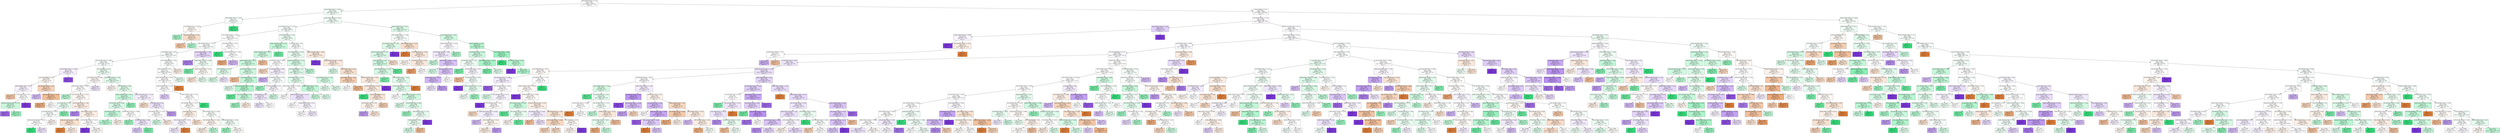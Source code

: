 digraph Tree {
node [shape=box, style="filled", color="black", fontname="helvetica"] ;
edge [fontname="helvetica"] ;
0 [label="AMT_INCOME_TOTAL <= -1.33\ngini = 0.667\nsamples = 12042\nvalue = [4014, 4014, 4014]\nclass = 1", fillcolor="#ffffff"] ;
1 [label="AMT_INCOME_TOTAL <= -2.938\ngini = 0.663\nsamples = 1436\nvalue = [479, 540, 417]\nclass = 0", fillcolor="#f2fdf7"] ;
0 -> 1 [labeldistance=2.5, labelangle=45, headlabel="True"] ;
2 [label="AMT_INCOME_TOTAL <= -3.119\ngini = 0.61\nsamples = 43\nvalue = [18, 19, 6]\nclass = 0", fillcolor="#f7fefa"] ;
1 -> 2 ;
3 [label="FLAG_OWN_REALTY <= -0.255\ngini = 0.614\nsamples = 41\nvalue = [18, 17, 6]\nclass = 1", fillcolor="#fefaf7"] ;
2 -> 3 ;
4 [label="gini = 0.521\nsamples = 13\nvalue = [4, 8, 1]\nclass = 0", fillcolor="#a7f3c7"] ;
3 -> 4 ;
5 [label="NAME_INCOME_TYPE <= 0.327\ngini = 0.615\nsamples = 28\nvalue = [14, 9, 5]\nclass = 1", fillcolor="#f8decb"] ;
3 -> 5 ;
6 [label="gini = 0.58\nsamples = 21\nvalue = [12, 5, 4]\nclass = 1", fillcolor="#f4c8a8"] ;
5 -> 6 ;
7 [label="gini = 0.571\nsamples = 7\nvalue = [2, 4, 1]\nclass = 0", fillcolor="#b0f5cd"] ;
5 -> 7 ;
8 [label="gini = 0.0\nsamples = 2\nvalue = [0, 2, 0]\nclass = 0", fillcolor="#39e581"] ;
2 -> 8 ;
9 [label="NAME_FAMILY_STATUS <= 0.115\ngini = 0.664\nsamples = 1393\nvalue = [461, 521, 411]\nclass = 0", fillcolor="#f2fdf7"] ;
1 -> 9 ;
10 [label="AMT_INCOME_TOTAL <= -1.331\ngini = 0.665\nsamples = 1080\nvalue = [368, 389, 323]\nclass = 0", fillcolor="#f9fefb"] ;
9 -> 10 ;
11 [label="AMT_INCOME_TOTAL <= -1.446\ngini = 0.666\nsamples = 730\nvalue = [250.0, 249.0, 231.0]\nclass = 1", fillcolor="#ffffff"] ;
10 -> 11 ;
12 [label="AMT_INCOME_TOTAL <= -1.571\ngini = 0.666\nsamples = 703\nvalue = [237.0, 248.0, 218.0]\nclass = 0", fillcolor="#fafefc"] ;
11 -> 12 ;
13 [label="OCCUPATION_TYPE <= 1.203\ngini = 0.665\nsamples = 651\nvalue = [222.0, 234.0, 195.0]\nclass = 0", fillcolor="#f9fefb"] ;
12 -> 13 ;
14 [label="AMT_INCOME_TOTAL <= -2.003\ngini = 0.666\nsamples = 411\nvalue = [134, 143, 134]\nclass = 0", fillcolor="#f9fefb"] ;
13 -> 14 ;
15 [label="AMT_INCOME_TOTAL <= -2.109\ngini = 0.647\nsamples = 89\nvalue = [32, 20, 37]\nclass = 2", fillcolor="#f4eefd"] ;
14 -> 15 ;
16 [label="CNT_FAM_MEMBERS <= 0.4\ngini = 0.656\nsamples = 79\nvalue = [31, 20, 28]\nclass = 1", fillcolor="#fdf8f3"] ;
15 -> 16 ;
17 [label="NAME_INCOME_TYPE <= 0.327\ngini = 0.657\nsamples = 43\nvalue = [11, 15, 17]\nclass = 2", fillcolor="#f6f1fd"] ;
16 -> 17 ;
18 [label="gini = 0.551\nsamples = 15\nvalue = [9, 2, 4]\nclass = 1", fillcolor="#f3c6a5"] ;
17 -> 18 ;
19 [label="FLAG_OWN_CAR <= 0.29\ngini = 0.564\nsamples = 28\nvalue = [2, 13, 13]\nclass = 0", fillcolor="#ffffff"] ;
17 -> 19 ;
20 [label="NAME_EDUCATION_TYPE <= -0.775\ngini = 0.559\nsamples = 24\nvalue = [2, 13, 9]\nclass = 0", fillcolor="#caf8dd"] ;
19 -> 20 ;
21 [label="gini = 0.32\nsamples = 5\nvalue = [0, 1, 4]\nclass = 2", fillcolor="#a06aec"] ;
20 -> 21 ;
22 [label="gini = 0.521\nsamples = 19\nvalue = [2, 12, 5]\nclass = 0", fillcolor="#9cf2c0"] ;
20 -> 22 ;
23 [label="gini = 0.0\nsamples = 4\nvalue = [0, 0, 4]\nclass = 2", fillcolor="#8139e5"] ;
19 -> 23 ;
24 [label="AMT_INCOME_TOTAL <= -2.87\ngini = 0.579\nsamples = 36\nvalue = [20, 5, 11]\nclass = 1", fillcolor="#f6d2b8"] ;
16 -> 24 ;
25 [label="gini = 0.625\nsamples = 8\nvalue = [2, 2, 4]\nclass = 2", fillcolor="#d5bdf6"] ;
24 -> 25 ;
26 [label="AMT_INCOME_TOTAL <= -2.194\ngini = 0.513\nsamples = 28\nvalue = [18, 3, 7]\nclass = 1", fillcolor="#f1bd97"] ;
24 -> 26 ;
27 [label="gini = 0.465\nsamples = 20\nvalue = [14, 3, 3]\nclass = 1", fillcolor="#eead7f"] ;
26 -> 27 ;
28 [label="gini = 0.5\nsamples = 8\nvalue = [4, 0, 4]\nclass = 1", fillcolor="#ffffff"] ;
26 -> 28 ;
29 [label="gini = 0.18\nsamples = 10\nvalue = [1, 0, 9]\nclass = 2", fillcolor="#8f4fe8"] ;
15 -> 29 ;
30 [label="CNT_CHILDREN <= 0.131\ngini = 0.663\nsamples = 322\nvalue = [102, 123, 97]\nclass = 0", fillcolor="#ecfdf3"] ;
14 -> 30 ;
31 [label="OCCUPATION_TYPE <= 0.864\ngini = 0.663\nsamples = 168\nvalue = [62, 58, 48]\nclass = 1", fillcolor="#fefaf8"] ;
30 -> 31 ;
32 [label="NAME_FAMILY_STATUS <= -0.899\ngini = 0.661\nsamples = 156\nvalue = [57, 57, 42]\nclass = 1", fillcolor="#ffffff"] ;
31 -> 32 ;
33 [label="gini = 0.604\nsamples = 15\nvalue = [3, 8, 4]\nclass = 0", fillcolor="#b7f6d1"] ;
32 -> 33 ;
34 [label="AMT_INCOME_TOTAL <= -1.973\ngini = 0.66\nsamples = 141\nvalue = [54, 49, 38]\nclass = 1", fillcolor="#fef8f4"] ;
32 -> 34 ;
35 [label="FLAG_OWN_CAR <= 0.29\ngini = 0.652\nsamples = 53\nvalue = [18, 22, 13]\nclass = 0", fillcolor="#e8fcf1"] ;
34 -> 35 ;
36 [label="FLAG_OWN_REALTY <= -0.255\ngini = 0.663\nsamples = 46\nvalue = [16.0, 17.0, 13.0]\nclass = 0", fillcolor="#f8fefb"] ;
35 -> 36 ;
37 [label="NAME_EDUCATION_TYPE <= 0.331\ngini = 0.662\nsamples = 25\nvalue = [7.0, 9.0, 9.0]\nclass = 0", fillcolor="#ffffff"] ;
36 -> 37 ;
38 [label="gini = 0.0\nsamples = 2\nvalue = [0, 2, 0]\nclass = 0", fillcolor="#39e581"] ;
37 -> 38 ;
39 [label="gini = 0.662\nsamples = 23\nvalue = [7, 7, 9]\nclass = 2", fillcolor="#efe6fc"] ;
37 -> 39 ;
40 [label="gini = 0.635\nsamples = 21\nvalue = [9, 8, 4]\nclass = 1", fillcolor="#fdf5f0"] ;
36 -> 40 ;
41 [label="gini = 0.408\nsamples = 7\nvalue = [2, 5, 0]\nclass = 0", fillcolor="#88efb3"] ;
35 -> 41 ;
42 [label="AMT_INCOME_TOTAL <= -1.88\ngini = 0.658\nsamples = 88\nvalue = [36.0, 27.0, 25.0]\nclass = 1", fillcolor="#fbece2"] ;
34 -> 42 ;
43 [label="gini = 0.408\nsamples = 7\nvalue = [2, 0, 5]\nclass = 2", fillcolor="#b388ef"] ;
42 -> 43 ;
44 [label="AMT_INCOME_TOTAL <= -1.67\ngini = 0.652\nsamples = 81\nvalue = [34, 27, 20]\nclass = 1", fillcolor="#fcefe5"] ;
42 -> 44 ;
45 [label="NAME_EDUCATION_TYPE <= -0.406\ngini = 0.595\nsamples = 37\nvalue = [19, 13, 5]\nclass = 1", fillcolor="#f8e0ce"] ;
44 -> 45 ;
46 [label="gini = 0.0\nsamples = 3\nvalue = [3, 0, 0]\nclass = 1", fillcolor="#e58139"] ;
45 -> 46 ;
47 [label="gini = 0.611\nsamples = 34\nvalue = [16, 13, 5]\nclass = 1", fillcolor="#fbede3"] ;
45 -> 47 ;
48 [label="AMT_INCOME_TOTAL <= -1.607\ngini = 0.666\nsamples = 44\nvalue = [15.0, 14.0, 15.0]\nclass = 1", fillcolor="#ffffff"] ;
44 -> 48 ;
49 [label="gini = 0.0\nsamples = 2\nvalue = [0, 0, 2]\nclass = 2", fillcolor="#8139e5"] ;
48 -> 49 ;
50 [label="gini = 0.666\nsamples = 42\nvalue = [15, 14, 13]\nclass = 1", fillcolor="#fefaf8"] ;
48 -> 50 ;
51 [label="gini = 0.569\nsamples = 12\nvalue = [5, 1, 6]\nclass = 2", fillcolor="#ede3fb"] ;
31 -> 51 ;
52 [label="OCCUPATION_TYPE <= -1.336\ngini = 0.653\nsamples = 154\nvalue = [40.0, 65.0, 49.0]\nclass = 0", fillcolor="#e1fbec"] ;
30 -> 52 ;
53 [label="gini = 0.649\nsamples = 22\nvalue = [9, 8, 5]\nclass = 1", fillcolor="#fdf6f1"] ;
52 -> 53 ;
54 [label="CNT_CHILDREN <= 1.646\ngini = 0.647\nsamples = 132\nvalue = [31, 57, 44]\nclass = 0", fillcolor="#e2fbec"] ;
52 -> 54 ;
55 [label="NAME_HOUSING_TYPE <= 0.173\ngini = 0.623\nsamples = 83\nvalue = [17.0, 41.0, 25.0]\nclass = 0", fillcolor="#c8f8dc"] ;
54 -> 55 ;
56 [label="OCCUPATION_TYPE <= 0.018\ngini = 0.633\nsamples = 69\nvalue = [14, 32, 23]\nclass = 0", fillcolor="#d8fae6"] ;
55 -> 56 ;
57 [label="OCCUPATION_TYPE <= -1.167\ngini = 0.631\nsamples = 39\nvalue = [10, 19, 10]\nclass = 0", fillcolor="#c2f7d8"] ;
56 -> 57 ;
58 [label="gini = 0.571\nsamples = 23\nvalue = [3.0, 13.0, 7.0]\nclass = 0", fillcolor="#b5f5d0"] ;
57 -> 58 ;
59 [label="gini = 0.633\nsamples = 16\nvalue = [7, 6, 3]\nclass = 1", fillcolor="#fcf2eb"] ;
57 -> 59 ;
60 [label="NAME_FAMILY_STATUS <= -0.899\ngini = 0.607\nsamples = 30\nvalue = [4, 13, 13]\nclass = 0", fillcolor="#ffffff"] ;
56 -> 60 ;
61 [label="gini = 0.444\nsamples = 3\nvalue = [1, 2, 0]\nclass = 0", fillcolor="#9cf2c0"] ;
60 -> 61 ;
62 [label="OCCUPATION_TYPE <= 0.695\ngini = 0.59\nsamples = 27\nvalue = [3, 11, 13]\nclass = 2", fillcolor="#efe6fc"] ;
60 -> 62 ;
63 [label="gini = 0.59\nsamples = 23\nvalue = [3, 8, 12]\nclass = 2", fillcolor="#ddcaf8"] ;
62 -> 63 ;
64 [label="gini = 0.375\nsamples = 4\nvalue = [0, 3, 1]\nclass = 0", fillcolor="#7beeab"] ;
62 -> 64 ;
65 [label="gini = 0.52\nsamples = 14\nvalue = [3, 9, 2]\nclass = 0", fillcolor="#93f1ba"] ;
55 -> 65 ;
66 [label="NAME_EDUCATION_TYPE <= -1.144\ngini = 0.661\nsamples = 49\nvalue = [14.0, 16.0, 19.0]\nclass = 2", fillcolor="#f4edfd"] ;
54 -> 66 ;
67 [label="gini = 0.64\nsamples = 15\nvalue = [7, 4, 4]\nclass = 1", fillcolor="#f8ddc9"] ;
66 -> 67 ;
68 [label="FLAG_OWN_CAR <= 0.29\ngini = 0.638\nsamples = 34\nvalue = [7, 12, 15]\nclass = 2", fillcolor="#eee4fb"] ;
66 -> 68 ;
69 [label="AMT_INCOME_TOTAL <= -1.823\ngini = 0.662\nsamples = 25\nvalue = [7.0, 9.0, 9.0]\nclass = 0", fillcolor="#ffffff"] ;
68 -> 69 ;
70 [label="gini = 0.602\nsamples = 14\nvalue = [2, 7, 5]\nclass = 0", fillcolor="#d3f9e3"] ;
69 -> 70 ;
71 [label="gini = 0.628\nsamples = 11\nvalue = [5, 2, 4]\nclass = 1", fillcolor="#fbede3"] ;
69 -> 71 ;
72 [label="gini = 0.444\nsamples = 9\nvalue = [0, 3, 6]\nclass = 2", fillcolor="#c09cf2"] ;
68 -> 72 ;
73 [label="CNT_FAM_MEMBERS <= 1.556\ngini = 0.657\nsamples = 240\nvalue = [88, 91, 61]\nclass = 0", fillcolor="#fbfefd"] ;
13 -> 73 ;
74 [label="CNT_CHILDREN <= 0.131\ngini = 0.66\nsamples = 226\nvalue = [81.0, 85.0, 60.0]\nclass = 0", fillcolor="#fafefc"] ;
73 -> 74 ;
75 [label="NAME_HOUSING_TYPE <= 2.645\ngini = 0.658\nsamples = 203\nvalue = [76.0, 75.0, 52.0]\nclass = 1", fillcolor="#fffefd"] ;
74 -> 75 ;
76 [label="NAME_INCOME_TYPE <= -1.09\ngini = 0.658\nsamples = 202\nvalue = [75, 75, 52]\nclass = 1", fillcolor="#ffffff"] ;
75 -> 76 ;
77 [label="gini = 0.645\nsamples = 11\nvalue = [3, 3, 5]\nclass = 2", fillcolor="#e0cef8"] ;
76 -> 77 ;
78 [label="NAME_HOUSING_TYPE <= 1.162\ngini = 0.655\nsamples = 191\nvalue = [72, 72, 47]\nclass = 1", fillcolor="#ffffff"] ;
76 -> 78 ;
79 [label="AMT_INCOME_TOTAL <= -2.517\ngini = 0.656\nsamples = 190\nvalue = [72, 71, 47]\nclass = 1", fillcolor="#fffefd"] ;
78 -> 79 ;
80 [label="FLAG_OWN_CAR <= 0.29\ngini = 0.66\nsamples = 35\nvalue = [14, 10, 11]\nclass = 1", fillcolor="#fcefe6"] ;
79 -> 80 ;
81 [label="AMT_INCOME_TOTAL <= -2.579\ngini = 0.656\nsamples = 28\nvalue = [10, 7, 11]\nclass = 2", fillcolor="#f8f4fe"] ;
80 -> 81 ;
82 [label="gini = 0.656\nsamples = 27\nvalue = [9, 7, 11]\nclass = 2", fillcolor="#f1e9fc"] ;
81 -> 82 ;
83 [label="gini = 0.0\nsamples = 1\nvalue = [1, 0, 0]\nclass = 1", fillcolor="#e58139"] ;
81 -> 83 ;
84 [label="gini = 0.49\nsamples = 7\nvalue = [4, 3, 0]\nclass = 1", fillcolor="#f8e0ce"] ;
80 -> 84 ;
85 [label="AMT_INCOME_TOTAL <= -2.189\ngini = 0.651\nsamples = 155\nvalue = [58, 61, 36]\nclass = 0", fillcolor="#f9fefb"] ;
79 -> 85 ;
86 [label="AMT_INCOME_TOTAL <= -2.246\ngini = 0.615\nsamples = 40\nvalue = [18, 16, 6]\nclass = 1", fillcolor="#fdf5ef"] ;
85 -> 86 ;
87 [label="gini = 0.624\nsamples = 35\nvalue = [16, 13, 6]\nclass = 1", fillcolor="#fbeee4"] ;
86 -> 87 ;
88 [label="gini = 0.48\nsamples = 5\nvalue = [2, 3, 0]\nclass = 0", fillcolor="#bdf6d5"] ;
86 -> 88 ;
89 [label="AMT_INCOME_TOTAL <= -2.144\ngini = 0.658\nsamples = 115\nvalue = [40, 45, 30]\nclass = 0", fillcolor="#f2fdf7"] ;
85 -> 89 ;
90 [label="gini = 0.444\nsamples = 9\nvalue = [0, 6, 3]\nclass = 0", fillcolor="#9cf2c0"] ;
89 -> 90 ;
91 [label="gini = 0.657\nsamples = 106\nvalue = [40, 39, 27]\nclass = 1", fillcolor="#fffdfc"] ;
89 -> 91 ;
92 [label="gini = 0.0\nsamples = 1\nvalue = [0, 1, 0]\nclass = 0", fillcolor="#39e581"] ;
78 -> 92 ;
93 [label="gini = 0.0\nsamples = 1\nvalue = [1, 0, 0]\nclass = 1", fillcolor="#e58139"] ;
75 -> 93 ;
94 [label="gini = 0.643\nsamples = 23\nvalue = [5, 10, 8]\nclass = 0", fillcolor="#e5fcee"] ;
74 -> 94 ;
95 [label="gini = 0.561\nsamples = 14\nvalue = [7, 6, 1]\nclass = 1", fillcolor="#fcefe6"] ;
73 -> 95 ;
96 [label="AMT_INCOME_TOTAL <= -1.451\ngini = 0.649\nsamples = 52\nvalue = [15.0, 14.0, 23.0]\nclass = 2", fillcolor="#e4d4f9"] ;
12 -> 96 ;
97 [label="gini = 0.426\nsamples = 18\nvalue = [4, 1, 13]\nclass = 2", fillcolor="#ae80ee"] ;
96 -> 97 ;
98 [label="NAME_FAMILY_STATUS <= -0.899\ngini = 0.663\nsamples = 34\nvalue = [11, 13, 10]\nclass = 0", fillcolor="#eefdf4"] ;
96 -> 98 ;
99 [label="gini = 0.375\nsamples = 4\nvalue = [0, 3, 1]\nclass = 0", fillcolor="#7beeab"] ;
98 -> 99 ;
100 [label="NAME_INCOME_TYPE <= -0.523\ngini = 0.664\nsamples = 30\nvalue = [11, 10, 9]\nclass = 1", fillcolor="#fef9f5"] ;
98 -> 100 ;
101 [label="gini = 0.594\nsamples = 8\nvalue = [4, 1, 3]\nclass = 1", fillcolor="#fae6d7"] ;
100 -> 101 ;
102 [label="gini = 0.657\nsamples = 22\nvalue = [7, 9, 6]\nclass = 0", fillcolor="#e5fcee"] ;
100 -> 102 ;
103 [label="OCCUPATION_TYPE <= -1.421\ngini = 0.535\nsamples = 27\nvalue = [13, 1, 13]\nclass = 1", fillcolor="#ffffff"] ;
11 -> 103 ;
104 [label="gini = 0.0\nsamples = 1\nvalue = [0, 1, 0]\nclass = 0", fillcolor="#39e581"] ;
103 -> 104 ;
105 [label="AMT_INCOME_TOTAL <= -1.402\ngini = 0.5\nsamples = 26\nvalue = [13, 0, 13]\nclass = 1", fillcolor="#ffffff"] ;
103 -> 105 ;
106 [label="gini = 0.375\nsamples = 8\nvalue = [6, 0, 2]\nclass = 1", fillcolor="#eeab7b"] ;
105 -> 106 ;
107 [label="gini = 0.475\nsamples = 18\nvalue = [7, 0, 11]\nclass = 2", fillcolor="#d1b7f6"] ;
105 -> 107 ;
108 [label="OCCUPATION_TYPE <= -0.574\ngini = 0.657\nsamples = 350\nvalue = [118, 140, 92]\nclass = 0", fillcolor="#ecfdf3"] ;
10 -> 108 ;
109 [label="NAME_HOUSING_TYPE <= 3.139\ngini = 0.628\nsamples = 90\nvalue = [26.0, 44.0, 20.0]\nclass = 0", fillcolor="#c7f8dc"] ;
108 -> 109 ;
110 [label="NAME_HOUSING_TYPE <= 0.173\ngini = 0.637\nsamples = 85\nvalue = [25, 40, 20]\nclass = 0", fillcolor="#cef8e0"] ;
109 -> 110 ;
111 [label="NAME_INCOME_TYPE <= 0.327\ngini = 0.636\nsamples = 82\nvalue = [23.0, 39.0, 20.0]\nclass = 0", fillcolor="#c9f8dd"] ;
110 -> 111 ;
112 [label="CNT_CHILDREN <= 0.131\ngini = 0.637\nsamples = 29\nvalue = [6, 13, 10]\nclass = 0", fillcolor="#e0fbeb"] ;
111 -> 112 ;
113 [label="gini = 0.631\nsamples = 15\nvalue = [5, 7, 3]\nclass = 0", fillcolor="#d7fae6"] ;
112 -> 113 ;
114 [label="gini = 0.561\nsamples = 14\nvalue = [1, 6, 7]\nclass = 2", fillcolor="#efe6fc"] ;
112 -> 114 ;
115 [label="OCCUPATION_TYPE <= -1.675\ngini = 0.621\nsamples = 53\nvalue = [17, 26, 10]\nclass = 0", fillcolor="#cef8e0"] ;
111 -> 115 ;
116 [label="gini = 0.444\nsamples = 3\nvalue = [2, 0, 1]\nclass = 1", fillcolor="#f2c09c"] ;
115 -> 116 ;
117 [label="FLAG_OWN_REALTY <= -0.255\ngini = 0.607\nsamples = 50\nvalue = [15, 26, 9]\nclass = 0", fillcolor="#c1f7d7"] ;
115 -> 117 ;
118 [label="gini = 0.654\nsamples = 19\nvalue = [6, 8, 5]\nclass = 0", fillcolor="#e1fbec"] ;
117 -> 118 ;
119 [label="NAME_EDUCATION_TYPE <= -1.144\ngini = 0.562\nsamples = 31\nvalue = [9, 18, 4]\nclass = 0", fillcolor="#aef4cb"] ;
117 -> 119 ;
120 [label="gini = 0.278\nsamples = 6\nvalue = [1, 5, 0]\nclass = 0", fillcolor="#61ea9a"] ;
119 -> 120 ;
121 [label="CNT_FAM_MEMBERS <= 0.4\ngini = 0.602\nsamples = 25\nvalue = [8, 13, 4]\nclass = 0", fillcolor="#c5f7da"] ;
119 -> 121 ;
122 [label="gini = 0.56\nsamples = 15\nvalue = [3, 9, 3]\nclass = 0", fillcolor="#9cf2c0"] ;
121 -> 122 ;
123 [label="gini = 0.58\nsamples = 10\nvalue = [5, 4, 1]\nclass = 1", fillcolor="#fbeade"] ;
121 -> 123 ;
124 [label="gini = 0.444\nsamples = 3\nvalue = [2, 1, 0]\nclass = 1", fillcolor="#f2c09c"] ;
110 -> 124 ;
125 [label="gini = 0.32\nsamples = 5\nvalue = [1, 4, 0]\nclass = 0", fillcolor="#6aeca0"] ;
109 -> 125 ;
126 [label="FLAG_OWN_CAR <= 0.29\ngini = 0.662\nsamples = 260\nvalue = [92, 96, 72]\nclass = 0", fillcolor="#fafefc"] ;
108 -> 126 ;
127 [label="FLAG_OWN_REALTY <= -0.255\ngini = 0.661\nsamples = 176\nvalue = [55, 69, 52]\nclass = 0", fillcolor="#e8fcf0"] ;
126 -> 127 ;
128 [label="OCCUPATION_TYPE <= 0.018\ngini = 0.666\nsamples = 70\nvalue = [24, 22, 24]\nclass = 1", fillcolor="#ffffff"] ;
127 -> 128 ;
129 [label="gini = 0.623\nsamples = 18\nvalue = [9, 5, 4]\nclass = 1", fillcolor="#f7d8c2"] ;
128 -> 129 ;
130 [label="OCCUPATION_TYPE <= 0.695\ngini = 0.662\nsamples = 52\nvalue = [15.0, 17.0, 20.0]\nclass = 2", fillcolor="#f4eefd"] ;
128 -> 130 ;
131 [label="gini = 0.604\nsamples = 13\nvalue = [3, 3, 7]\nclass = 2", fillcolor="#cdb0f5"] ;
130 -> 131 ;
132 [label="OCCUPATION_TYPE <= 1.033\ngini = 0.665\nsamples = 39\nvalue = [12, 14, 13]\nclass = 0", fillcolor="#f7fefa"] ;
130 -> 132 ;
133 [label="gini = 0.444\nsamples = 3\nvalue = [1, 2, 0]\nclass = 0", fillcolor="#9cf2c0"] ;
132 -> 133 ;
134 [label="CNT_FAM_MEMBERS <= 0.4\ngini = 0.665\nsamples = 36\nvalue = [11, 12, 13]\nclass = 2", fillcolor="#faf7fe"] ;
132 -> 134 ;
135 [label="CODE_GENDER <= 0.35\ngini = 0.659\nsamples = 25\nvalue = [8.0, 7.0, 10.0]\nclass = 2", fillcolor="#f0e8fc"] ;
134 -> 135 ;
136 [label="gini = 0.662\nsamples = 23\nvalue = [7, 7, 9]\nclass = 2", fillcolor="#efe6fc"] ;
135 -> 136 ;
137 [label="gini = 0.5\nsamples = 2\nvalue = [1, 0, 1]\nclass = 1", fillcolor="#ffffff"] ;
135 -> 137 ;
138 [label="gini = 0.645\nsamples = 11\nvalue = [3, 5, 3]\nclass = 0", fillcolor="#cef8e0"] ;
134 -> 138 ;
139 [label="NAME_HOUSING_TYPE <= 0.173\ngini = 0.648\nsamples = 106\nvalue = [31, 47, 28]\nclass = 0", fillcolor="#d5f9e4"] ;
127 -> 139 ;
140 [label="CNT_FAM_MEMBERS <= 0.4\ngini = 0.65\nsamples = 97\nvalue = [30.0, 42.0, 25.0]\nclass = 0", fillcolor="#dcfae8"] ;
139 -> 140 ;
141 [label="OCCUPATION_TYPE <= 0.779\ngini = 0.659\nsamples = 64\nvalue = [19, 26, 19]\nclass = 0", fillcolor="#e0fbeb"] ;
140 -> 141 ;
142 [label="NAME_FAMILY_STATUS <= -0.899\ngini = 0.666\nsamples = 38\nvalue = [12, 13, 13]\nclass = 0", fillcolor="#ffffff"] ;
141 -> 142 ;
143 [label="gini = 0.593\nsamples = 9\nvalue = [4, 4, 1]\nclass = 1", fillcolor="#ffffff"] ;
142 -> 143 ;
144 [label="NAME_EDUCATION_TYPE <= -0.775\ngini = 0.656\nsamples = 29\nvalue = [8, 9, 12]\nclass = 2", fillcolor="#ece1fb"] ;
142 -> 144 ;
145 [label="gini = 0.5\nsamples = 4\nvalue = [2, 0, 2]\nclass = 1", fillcolor="#ffffff"] ;
144 -> 145 ;
146 [label="NAME_INCOME_TYPE <= 0.327\ngini = 0.653\nsamples = 25\nvalue = [6, 9, 10]\nclass = 2", fillcolor="#f7f3fd"] ;
144 -> 146 ;
147 [label="gini = 0.593\nsamples = 9\nvalue = [1, 4, 4]\nclass = 0", fillcolor="#ffffff"] ;
146 -> 147 ;
148 [label="gini = 0.664\nsamples = 16\nvalue = [5, 5, 6]\nclass = 2", fillcolor="#f4edfd"] ;
146 -> 148 ;
149 [label="NAME_INCOME_TYPE <= 0.327\ngini = 0.624\nsamples = 26\nvalue = [7, 13, 6]\nclass = 0", fillcolor="#c0f7d7"] ;
141 -> 149 ;
150 [label="gini = 0.617\nsamples = 16\nvalue = [3, 8, 5]\nclass = 0", fillcolor="#c9f8dd"] ;
149 -> 150 ;
151 [label="gini = 0.58\nsamples = 10\nvalue = [4, 5, 1]\nclass = 0", fillcolor="#defbea"] ;
149 -> 151 ;
152 [label="OCCUPATION_TYPE <= 0.779\ngini = 0.621\nsamples = 33\nvalue = [11, 16, 6]\nclass = 0", fillcolor="#d2f9e2"] ;
140 -> 152 ;
153 [label="gini = 0.574\nsamples = 22\nvalue = [9, 11, 2]\nclass = 0", fillcolor="#e1fbec"] ;
152 -> 153 ;
154 [label="gini = 0.628\nsamples = 11\nvalue = [2, 5, 4]\nclass = 0", fillcolor="#e3fbed"] ;
152 -> 154 ;
155 [label="gini = 0.568\nsamples = 9\nvalue = [1, 5, 3]\nclass = 0", fillcolor="#bdf6d5"] ;
139 -> 155 ;
156 [label="NAME_HOUSING_TYPE <= -0.816\ngini = 0.646\nsamples = 84\nvalue = [37.0, 27.0, 20.0]\nclass = 1", fillcolor="#fae9dc"] ;
126 -> 156 ;
157 [label="gini = 0.0\nsamples = 1\nvalue = [0, 0, 1]\nclass = 2", fillcolor="#8139e5"] ;
156 -> 157 ;
158 [label="NAME_EDUCATION_TYPE <= -0.406\ngini = 0.643\nsamples = 83\nvalue = [37, 27, 19]\nclass = 1", fillcolor="#fae8dc"] ;
156 -> 158 ;
159 [label="gini = 0.653\nsamples = 14\nvalue = [4, 6, 4]\nclass = 0", fillcolor="#d7fae6"] ;
158 -> 159 ;
160 [label="OCCUPATION_TYPE <= 0.187\ngini = 0.631\nsamples = 69\nvalue = [33, 21, 15]\nclass = 1", fillcolor="#f8e0ce"] ;
158 -> 160 ;
161 [label="OCCUPATION_TYPE <= -0.321\ngini = 0.559\nsamples = 26\nvalue = [15.0, 8.0, 3.0]\nclass = 1", fillcolor="#f5ceb2"] ;
160 -> 161 ;
162 [label="gini = 0.579\nsamples = 11\nvalue = [5, 5, 1]\nclass = 1", fillcolor="#ffffff"] ;
161 -> 162 ;
163 [label="gini = 0.498\nsamples = 15\nvalue = [10, 3, 2]\nclass = 1", fillcolor="#f0b68c"] ;
161 -> 163 ;
164 [label="NAME_HOUSING_TYPE <= 1.656\ngini = 0.655\nsamples = 43\nvalue = [18, 13, 12]\nclass = 1", fillcolor="#fbeade"] ;
160 -> 164 ;
165 [label="OCCUPATION_TYPE <= 0.441\ngini = 0.647\nsamples = 41\nvalue = [18, 13, 10]\nclass = 1", fillcolor="#fae8dc"] ;
164 -> 165 ;
166 [label="gini = 0.0\nsamples = 1\nvalue = [0, 1, 0]\nclass = 0", fillcolor="#39e581"] ;
165 -> 166 ;
167 [label="CNT_FAM_MEMBERS <= 0.4\ngini = 0.645\nsamples = 40\nvalue = [18, 12, 10]\nclass = 1", fillcolor="#f9e4d5"] ;
165 -> 167 ;
168 [label="OCCUPATION_TYPE <= 0.779\ngini = 0.663\nsamples = 26\nvalue = [10, 8, 8]\nclass = 1", fillcolor="#fcf1e9"] ;
167 -> 168 ;
169 [label="gini = 0.444\nsamples = 3\nvalue = [0, 1, 2]\nclass = 2", fillcolor="#c09cf2"] ;
168 -> 169 ;
170 [label="gini = 0.65\nsamples = 23\nvalue = [10, 7, 6]\nclass = 1", fillcolor="#fae7da"] ;
168 -> 170 ;
171 [label="gini = 0.571\nsamples = 14\nvalue = [8, 4, 2]\nclass = 1", fillcolor="#f5cdb0"] ;
167 -> 171 ;
172 [label="gini = 0.0\nsamples = 2\nvalue = [0, 0, 2]\nclass = 2", fillcolor="#8139e5"] ;
164 -> 172 ;
173 [label="NAME_INCOME_TYPE <= 0.327\ngini = 0.655\nsamples = 313\nvalue = [93.0, 132.0, 88.0]\nclass = 0", fillcolor="#dcfae9"] ;
9 -> 173 ;
174 [label="AMT_INCOME_TOTAL <= -1.348\ngini = 0.659\nsamples = 157\nvalue = [56.0, 60.0, 41.0]\nclass = 0", fillcolor="#f7fefa"] ;
173 -> 174 ;
175 [label="AMT_INCOME_TOTAL <= -1.393\ngini = 0.657\nsamples = 106\nvalue = [31, 44, 31]\nclass = 0", fillcolor="#ddfae9"] ;
174 -> 175 ;
176 [label="NAME_HOUSING_TYPE <= 0.173\ngini = 0.653\nsamples = 103\nvalue = [31.0, 44.0, 28.0]\nclass = 0", fillcolor="#dbfae8"] ;
175 -> 176 ;
177 [label="FLAG_OWN_CAR <= 0.29\ngini = 0.642\nsamples = 91\nvalue = [25.0, 42.0, 24.0]\nclass = 0", fillcolor="#ccf8df"] ;
176 -> 177 ;
178 [label="AMT_INCOME_TOTAL <= -2.607\ngini = 0.651\nsamples = 85\nvalue = [24, 37, 24]\nclass = 0", fillcolor="#d5f9e4"] ;
177 -> 178 ;
179 [label="gini = 0.449\nsamples = 7\nvalue = [1, 5, 1]\nclass = 0", fillcolor="#7beeab"] ;
178 -> 179 ;
180 [label="AMT_INCOME_TOTAL <= -1.424\ngini = 0.658\nsamples = 78\nvalue = [23, 32, 23]\nclass = 0", fillcolor="#dffbea"] ;
178 -> 180 ;
181 [label="AMT_INCOME_TOTAL <= -2.231\ngini = 0.656\nsamples = 77\nvalue = [22, 32, 23]\nclass = 0", fillcolor="#defbea"] ;
180 -> 181 ;
182 [label="gini = 0.651\nsamples = 13\nvalue = [5, 3, 5]\nclass = 1", fillcolor="#ffffff"] ;
181 -> 182 ;
183 [label="NAME_EDUCATION_TYPE <= 0.331\ngini = 0.645\nsamples = 64\nvalue = [17, 29, 18]\nclass = 0", fillcolor="#d0f9e1"] ;
181 -> 183 ;
184 [label="gini = 0.594\nsamples = 16\nvalue = [2, 8, 6]\nclass = 0", fillcolor="#d7fae6"] ;
183 -> 184 ;
185 [label="OCCUPATION_TYPE <= 0.949\ngini = 0.648\nsamples = 48\nvalue = [15, 21, 12]\nclass = 0", fillcolor="#dbfae8"] ;
183 -> 185 ;
186 [label="gini = 0.444\nsamples = 9\nvalue = [3, 6, 0]\nclass = 0", fillcolor="#9cf2c0"] ;
185 -> 186 ;
187 [label="AMT_INCOME_TOTAL <= -1.52\ngini = 0.663\nsamples = 39\nvalue = [12, 15, 12]\nclass = 0", fillcolor="#e9fcf1"] ;
185 -> 187 ;
188 [label="CODE_GENDER <= 0.35\ngini = 0.657\nsamples = 37\nvalue = [12, 15, 10]\nclass = 0", fillcolor="#e7fcf0"] ;
187 -> 188 ;
189 [label="gini = 0.649\nsamples = 34\nvalue = [10, 15, 9]\nclass = 0", fillcolor="#d6fae5"] ;
188 -> 189 ;
190 [label="gini = 0.444\nsamples = 3\nvalue = [2, 0, 1]\nclass = 1", fillcolor="#f2c09c"] ;
188 -> 190 ;
191 [label="gini = 0.0\nsamples = 2\nvalue = [0, 0, 2]\nclass = 2", fillcolor="#8139e5"] ;
187 -> 191 ;
192 [label="gini = 0.0\nsamples = 1\nvalue = [1, 0, 0]\nclass = 1", fillcolor="#e58139"] ;
180 -> 192 ;
193 [label="gini = 0.278\nsamples = 6\nvalue = [1, 5, 0]\nclass = 0", fillcolor="#61ea9a"] ;
177 -> 193 ;
194 [label="gini = 0.611\nsamples = 12\nvalue = [6, 2, 4]\nclass = 1", fillcolor="#f8e0ce"] ;
176 -> 194 ;
195 [label="gini = 0.0\nsamples = 3\nvalue = [0, 0, 3]\nclass = 2", fillcolor="#8139e5"] ;
175 -> 195 ;
196 [label="AMT_INCOME_TOTAL <= -1.333\ngini = 0.623\nsamples = 51\nvalue = [25, 16, 10]\nclass = 1", fillcolor="#f8dfcc"] ;
174 -> 196 ;
197 [label="gini = 0.0\nsamples = 3\nvalue = [3, 0, 0]\nclass = 1", fillcolor="#e58139"] ;
196 -> 197 ;
198 [label="FLAG_OWN_REALTY <= -0.255\ngini = 0.635\nsamples = 48\nvalue = [22, 16, 10]\nclass = 1", fillcolor="#fae7da"] ;
196 -> 198 ;
199 [label="gini = 0.575\nsamples = 23\nvalue = [11, 10, 2]\nclass = 1", fillcolor="#fdf5f0"] ;
198 -> 199 ;
200 [label="OCCUPATION_TYPE <= 0.356\ngini = 0.646\nsamples = 25\nvalue = [11, 6, 8]\nclass = 1", fillcolor="#fae9dc"] ;
198 -> 200 ;
201 [label="gini = 0.32\nsamples = 5\nvalue = [4, 0, 1]\nclass = 1", fillcolor="#eca06a"] ;
200 -> 201 ;
202 [label="gini = 0.665\nsamples = 20\nvalue = [7, 6, 7]\nclass = 1", fillcolor="#ffffff"] ;
200 -> 202 ;
203 [label="FLAG_OWN_REALTY <= -0.255\ngini = 0.64\nsamples = 156\nvalue = [37, 72, 47]\nclass = 0", fillcolor="#d2f9e2"] ;
173 -> 203 ;
204 [label="NAME_HOUSING_TYPE <= 3.139\ngini = 0.65\nsamples = 61\nvalue = [14, 23, 24]\nclass = 2", fillcolor="#fcfafe"] ;
203 -> 204 ;
205 [label="AMT_INCOME_TOTAL <= -1.918\ngini = 0.659\nsamples = 50\nvalue = [14.0, 16.0, 20.0]\nclass = 2", fillcolor="#f0e8fc"] ;
204 -> 205 ;
206 [label="gini = 0.562\nsamples = 11\nvalue = [4, 6, 1]\nclass = 0", fillcolor="#c6f8db"] ;
205 -> 206 ;
207 [label="NAME_FAMILY_STATUS <= 1.128\ngini = 0.631\nsamples = 39\nvalue = [10, 10, 19]\nclass = 2", fillcolor="#d8c2f7"] ;
205 -> 207 ;
208 [label="gini = 0.594\nsamples = 8\nvalue = [1, 4, 3]\nclass = 0", fillcolor="#d7fae6"] ;
207 -> 208 ;
209 [label="CNT_CHILDREN <= 0.131\ngini = 0.612\nsamples = 31\nvalue = [9, 6, 16]\nclass = 2", fillcolor="#d7c0f7"] ;
207 -> 209 ;
210 [label="OCCUPATION_TYPE <= -1.167\ngini = 0.59\nsamples = 29\nvalue = [8, 5, 16]\nclass = 2", fillcolor="#cfb4f5"] ;
209 -> 210 ;
211 [label="gini = 0.66\nsamples = 10\nvalue = [3, 3, 4]\nclass = 2", fillcolor="#ede3fb"] ;
210 -> 211 ;
212 [label="gini = 0.521\nsamples = 19\nvalue = [5, 2, 12]\nclass = 2", fillcolor="#c09cf2"] ;
210 -> 212 ;
213 [label="gini = 0.5\nsamples = 2\nvalue = [1, 1, 0]\nclass = 1", fillcolor="#ffffff"] ;
209 -> 213 ;
214 [label="gini = 0.463\nsamples = 11\nvalue = [0, 7, 4]\nclass = 0", fillcolor="#aaf4c9"] ;
204 -> 214 ;
215 [label="CNT_CHILDREN <= 0.131\ngini = 0.617\nsamples = 95\nvalue = [23.0, 49.0, 23.0]\nclass = 0", fillcolor="#b8f6d2"] ;
203 -> 215 ;
216 [label="OCCUPATION_TYPE <= -0.067\ngini = 0.638\nsamples = 66\nvalue = [19, 31, 16]\nclass = 0", fillcolor="#ccf8df"] ;
215 -> 216 ;
217 [label="OCCUPATION_TYPE <= -1.505\ngini = 0.664\nsamples = 35\nvalue = [11, 13, 11]\nclass = 0", fillcolor="#eefdf4"] ;
216 -> 217 ;
218 [label="gini = 0.375\nsamples = 4\nvalue = [1, 3, 0]\nclass = 0", fillcolor="#7beeab"] ;
217 -> 218 ;
219 [label="OCCUPATION_TYPE <= -1.167\ngini = 0.666\nsamples = 31\nvalue = [10, 10, 11]\nclass = 2", fillcolor="#f9f6fe"] ;
217 -> 219 ;
220 [label="gini = 0.444\nsamples = 6\nvalue = [4, 0, 2]\nclass = 1", fillcolor="#f2c09c"] ;
219 -> 220 ;
221 [label="OCCUPATION_TYPE <= -0.913\ngini = 0.653\nsamples = 25\nvalue = [6, 10, 9]\nclass = 0", fillcolor="#f3fdf7"] ;
219 -> 221 ;
222 [label="gini = 0.0\nsamples = 1\nvalue = [0, 0, 1]\nclass = 2", fillcolor="#8139e5"] ;
221 -> 222 ;
223 [label="NAME_HOUSING_TYPE <= 1.162\ngini = 0.653\nsamples = 24\nvalue = [6, 10, 8]\nclass = 0", fillcolor="#e6fcef"] ;
221 -> 223 ;
224 [label="gini = 0.662\nsamples = 21\nvalue = [6, 8, 7]\nclass = 0", fillcolor="#f1fdf6"] ;
223 -> 224 ;
225 [label="gini = 0.444\nsamples = 3\nvalue = [0, 2, 1]\nclass = 0", fillcolor="#9cf2c0"] ;
223 -> 225 ;
226 [label="AMT_INCOME_TOTAL <= -1.815\ngini = 0.57\nsamples = 31\nvalue = [8, 18, 5]\nclass = 0", fillcolor="#a9f4c8"] ;
216 -> 226 ;
227 [label="gini = 0.403\nsamples = 12\nvalue = [1, 9, 2]\nclass = 0", fillcolor="#74eda7"] ;
226 -> 227 ;
228 [label="gini = 0.615\nsamples = 19\nvalue = [7, 9, 3]\nclass = 0", fillcolor="#defbea"] ;
226 -> 228 ;
229 [label="OCCUPATION_TYPE <= -0.998\ngini = 0.537\nsamples = 29\nvalue = [4, 18, 7]\nclass = 0", fillcolor="#9cf2c0"] ;
215 -> 229 ;
230 [label="gini = 0.0\nsamples = 5\nvalue = [0, 5, 0]\nclass = 0", fillcolor="#39e581"] ;
229 -> 230 ;
231 [label="OCCUPATION_TYPE <= -0.574\ngini = 0.594\nsamples = 24\nvalue = [4, 13, 7]\nclass = 0", fillcolor="#b9f6d3"] ;
229 -> 231 ;
232 [label="gini = 0.0\nsamples = 1\nvalue = [0, 0, 1]\nclass = 2", fillcolor="#8139e5"] ;
231 -> 232 ;
233 [label="gini = 0.582\nsamples = 23\nvalue = [4.0, 13.0, 6.0]\nclass = 0", fillcolor="#adf4cb"] ;
231 -> 233 ;
234 [label="CODE_GENDER <= 0.35\ngini = 0.667\nsamples = 10606\nvalue = [3535, 3474, 3597]\nclass = 2", fillcolor="#fefdff"] ;
0 -> 234 [labeldistance=2.5, labelangle=-45, headlabel="False"] ;
235 [label="AMT_INCOME_TOTAL <= -1.22\ngini = 0.666\nsamples = 6827\nvalue = [2309, 2128, 2390]\nclass = 2", fillcolor="#fdfbff"] ;
234 -> 235 ;
236 [label="AMT_INCOME_TOTAL <= -1.232\ngini = 0.517\nsamples = 36\nvalue = [15, 1, 20]\nclass = 2", fillcolor="#e1d0f9"] ;
235 -> 236 ;
237 [label="NAME_FAMILY_STATUS <= -0.899\ngini = 0.529\nsamples = 32\nvalue = [15, 1, 16]\nclass = 2", fillcolor="#f8f3fd"] ;
236 -> 237 ;
238 [label="gini = 0.0\nsamples = 3\nvalue = [0, 0, 3]\nclass = 2", fillcolor="#8139e5"] ;
237 -> 238 ;
239 [label="AMT_INCOME_TOTAL <= -1.243\ngini = 0.53\nsamples = 29\nvalue = [15.0, 1.0, 13.0]\nclass = 1", fillcolor="#fcefe6"] ;
237 -> 239 ;
240 [label="NAME_FAMILY_STATUS <= 0.115\ngini = 0.535\nsamples = 27\nvalue = [13, 1, 13]\nclass = 1", fillcolor="#ffffff"] ;
239 -> 240 ;
241 [label="gini = 0.469\nsamples = 16\nvalue = [6, 0, 10]\nclass = 2", fillcolor="#cdb0f5"] ;
240 -> 241 ;
242 [label="gini = 0.512\nsamples = 11\nvalue = [7, 1, 3]\nclass = 1", fillcolor="#f2c09c"] ;
240 -> 242 ;
243 [label="gini = 0.0\nsamples = 2\nvalue = [2, 0, 0]\nclass = 1", fillcolor="#e58139"] ;
239 -> 243 ;
244 [label="gini = 0.0\nsamples = 4\nvalue = [0, 0, 4]\nclass = 2", fillcolor="#8139e5"] ;
236 -> 244 ;
245 [label="NAME_HOUSING_TYPE <= 0.173\ngini = 0.666\nsamples = 6791\nvalue = [2294, 2127, 2370]\nclass = 2", fillcolor="#fdfcff"] ;
235 -> 245 ;
246 [label="AMT_INCOME_TOTAL <= 0.779\ngini = 0.665\nsamples = 6100\nvalue = [2073, 1869, 2158]\nclass = 2", fillcolor="#fcfbfe"] ;
245 -> 246 ;
247 [label="AMT_INCOME_TOTAL <= 0.686\ngini = 0.664\nsamples = 4547\nvalue = [1565, 1342, 1640]\nclass = 2", fillcolor="#fcfafe"] ;
246 -> 247 ;
248 [label="CNT_FAM_MEMBERS <= -0.757\ngini = 0.665\nsamples = 4494\nvalue = [1537.0, 1340.0, 1617.0]\nclass = 2", fillcolor="#fcfafe"] ;
247 -> 248 ;
249 [label="OCCUPATION_TYPE <= -0.998\ngini = 0.662\nsamples = 1070\nvalue = [331, 321, 418]\nclass = 2", fillcolor="#f0e8fc"] ;
248 -> 249 ;
250 [label="FLAG_OWN_REALTY <= -0.255\ngini = 0.666\nsamples = 214\nvalue = [75, 71, 68]\nclass = 1", fillcolor="#fefbf9"] ;
249 -> 250 ;
251 [label="AMT_INCOME_TOTAL <= -0.844\ngini = 0.66\nsamples = 86\nvalue = [28.0, 24.0, 34.0]\nclass = 2", fillcolor="#f2ebfc"] ;
250 -> 251 ;
252 [label="gini = 0.278\nsamples = 6\nvalue = [0, 1, 5]\nclass = 2", fillcolor="#9a61ea"] ;
251 -> 252 ;
253 [label="AMT_INCOME_TOTAL <= -0.812\ngini = 0.663\nsamples = 80\nvalue = [28, 23, 29]\nclass = 2", fillcolor="#fdfbfe"] ;
251 -> 253 ;
254 [label="gini = 0.594\nsamples = 8\nvalue = [3, 4, 1]\nclass = 0", fillcolor="#d7fae6"] ;
253 -> 254 ;
255 [label="AMT_INCOME_TOTAL <= -0.57\ngini = 0.659\nsamples = 72\nvalue = [25, 19, 28]\nclass = 2", fillcolor="#f7f2fd"] ;
253 -> 255 ;
256 [label="gini = 0.0\nsamples = 4\nvalue = [0, 0, 4]\nclass = 2", fillcolor="#8139e5"] ;
255 -> 256 ;
257 [label="OCCUPATION_TYPE <= -1.675\ngini = 0.662\nsamples = 68\nvalue = [25, 19, 24]\nclass = 1", fillcolor="#fefcfa"] ;
255 -> 257 ;
258 [label="gini = 0.622\nsamples = 14\nvalue = [7, 4, 3]\nclass = 1", fillcolor="#f7d9c4"] ;
257 -> 258 ;
259 [label="NAME_EDUCATION_TYPE <= -0.038\ngini = 0.66\nsamples = 54\nvalue = [18, 15, 21]\nclass = 2", fillcolor="#f4eefd"] ;
257 -> 259 ;
260 [label="gini = 0.592\nsamples = 13\nvalue = [2, 4, 7]\nclass = 2", fillcolor="#d5bdf6"] ;
259 -> 260 ;
261 [label="AMT_INCOME_TOTAL <= 0.611\ngini = 0.659\nsamples = 41\nvalue = [16.0, 11.0, 14.0]\nclass = 1", fillcolor="#fdf6f0"] ;
259 -> 261 ;
262 [label="gini = 0.654\nsamples = 38\nvalue = [16, 10, 12]\nclass = 1", fillcolor="#fbece1"] ;
261 -> 262 ;
263 [label="gini = 0.444\nsamples = 3\nvalue = [0, 1, 2]\nclass = 2", fillcolor="#c09cf2"] ;
261 -> 263 ;
264 [label="OCCUPATION_TYPE <= -1.167\ngini = 0.66\nsamples = 128\nvalue = [47, 47, 34]\nclass = 1", fillcolor="#ffffff"] ;
250 -> 264 ;
265 [label="NAME_HOUSING_TYPE <= -0.816\ngini = 0.661\nsamples = 125\nvalue = [47, 44, 34]\nclass = 1", fillcolor="#fefaf8"] ;
264 -> 265 ;
266 [label="gini = 0.0\nsamples = 2\nvalue = [0, 0, 2]\nclass = 2", fillcolor="#8139e5"] ;
265 -> 266 ;
267 [label="NAME_INCOME_TYPE <= 0.044\ngini = 0.658\nsamples = 123\nvalue = [47, 44, 32]\nclass = 1", fillcolor="#fefaf7"] ;
265 -> 267 ;
268 [label="AMT_INCOME_TOTAL <= -0.436\ngini = 0.604\nsamples = 31\nvalue = [10, 16, 5]\nclass = 0", fillcolor="#c6f8db"] ;
267 -> 268 ;
269 [label="gini = 0.278\nsamples = 6\nvalue = [1, 5, 0]\nclass = 0", fillcolor="#61ea9a"] ;
268 -> 269 ;
270 [label="AMT_INCOME_TOTAL <= 0.485\ngini = 0.637\nsamples = 25\nvalue = [9, 11, 5]\nclass = 0", fillcolor="#e6fcef"] ;
268 -> 270 ;
271 [label="gini = 0.655\nsamples = 20\nvalue = [8, 7, 5]\nclass = 1", fillcolor="#fdf5f0"] ;
270 -> 271 ;
272 [label="gini = 0.32\nsamples = 5\nvalue = [1, 4, 0]\nclass = 0", fillcolor="#6aeca0"] ;
270 -> 272 ;
273 [label="NAME_EDUCATION_TYPE <= 0.331\ngini = 0.659\nsamples = 92\nvalue = [37.0, 28.0, 27.0]\nclass = 1", fillcolor="#fbede3"] ;
267 -> 273 ;
274 [label="AMT_INCOME_TOTAL <= -0.236\ngini = 0.659\nsamples = 25\nvalue = [7.0, 8.0, 10.0]\nclass = 2", fillcolor="#f0e8fc"] ;
273 -> 274 ;
275 [label="gini = 0.56\nsamples = 5\nvalue = [3, 1, 1]\nclass = 1", fillcolor="#f2c09c"] ;
274 -> 275 ;
276 [label="gini = 0.635\nsamples = 20\nvalue = [4, 7, 9]\nclass = 2", fillcolor="#ece1fb"] ;
274 -> 276 ;
277 [label="OCCUPATION_TYPE <= -1.505\ngini = 0.646\nsamples = 67\nvalue = [30, 20, 17]\nclass = 1", fillcolor="#f9e4d5"] ;
273 -> 277 ;
278 [label="AMT_INCOME_TOTAL <= 0.047\ngini = 0.596\nsamples = 32\nvalue = [17, 10, 5]\nclass = 1", fillcolor="#f7d7c0"] ;
277 -> 278 ;
279 [label="gini = 0.625\nsamples = 20\nvalue = [10, 5, 5]\nclass = 1", fillcolor="#f6d5bd"] ;
278 -> 279 ;
280 [label="gini = 0.486\nsamples = 12\nvalue = [7, 5, 0]\nclass = 1", fillcolor="#f8dbc6"] ;
278 -> 280 ;
281 [label="CNT_CHILDREN <= 0.131\ngini = 0.663\nsamples = 35\nvalue = [13, 10, 12]\nclass = 1", fillcolor="#fefaf6"] ;
277 -> 281 ;
282 [label="gini = 0.663\nsamples = 34\nvalue = [13, 10, 11]\nclass = 1", fillcolor="#fdf4ee"] ;
281 -> 282 ;
283 [label="gini = 0.0\nsamples = 1\nvalue = [0, 0, 1]\nclass = 2", fillcolor="#8139e5"] ;
281 -> 283 ;
284 [label="gini = 0.0\nsamples = 3\nvalue = [0, 3, 0]\nclass = 0", fillcolor="#39e581"] ;
264 -> 284 ;
285 [label="NAME_EDUCATION_TYPE <= -0.406\ngini = 0.658\nsamples = 856\nvalue = [256.0, 250.0, 350.0]\nclass = 2", fillcolor="#ebe0fb"] ;
249 -> 285 ;
286 [label="AMT_INCOME_TOTAL <= -0.295\ngini = 0.666\nsamples = 265\nvalue = [88, 85, 92]\nclass = 2", fillcolor="#fcfbfe"] ;
285 -> 286 ;
287 [label="AMT_INCOME_TOTAL <= -1.06\ngini = 0.643\nsamples = 93\nvalue = [29, 42, 22]\nclass = 0", fillcolor="#d7fae5"] ;
286 -> 287 ;
288 [label="gini = 0.245\nsamples = 7\nvalue = [1, 6, 0]\nclass = 0", fillcolor="#5ae996"] ;
287 -> 288 ;
289 [label="FLAG_OWN_REALTY <= -0.255\ngini = 0.653\nsamples = 86\nvalue = [28.0, 36.0, 22.0]\nclass = 0", fillcolor="#e4fbee"] ;
287 -> 289 ;
290 [label="AMT_INCOME_TOTAL <= -0.829\ngini = 0.625\nsamples = 24\nvalue = [4, 10, 10]\nclass = 0", fillcolor="#ffffff"] ;
289 -> 290 ;
291 [label="gini = 0.0\nsamples = 2\nvalue = [2, 0, 0]\nclass = 1", fillcolor="#e58139"] ;
290 -> 291 ;
292 [label="gini = 0.579\nsamples = 22\nvalue = [2, 10, 10]\nclass = 0", fillcolor="#ffffff"] ;
290 -> 292 ;
293 [label="AMT_INCOME_TOTAL <= -0.771\ngini = 0.637\nsamples = 62\nvalue = [24, 26, 12]\nclass = 0", fillcolor="#f5fef8"] ;
289 -> 293 ;
294 [label="gini = 0.598\nsamples = 19\nvalue = [3, 10, 6]\nclass = 0", fillcolor="#c2f7d8"] ;
293 -> 294 ;
295 [label="NAME_INCOME_TYPE <= -0.523\ngini = 0.604\nsamples = 43\nvalue = [21, 16, 6]\nclass = 1", fillcolor="#fae8da"] ;
293 -> 295 ;
296 [label="AMT_INCOME_TOTAL <= -0.651\ngini = 0.595\nsamples = 25\nvalue = [10, 12, 3]\nclass = 0", fillcolor="#e5fcee"] ;
295 -> 296 ;
297 [label="gini = 0.375\nsamples = 4\nvalue = [3, 1, 0]\nclass = 1", fillcolor="#eeab7b"] ;
296 -> 297 ;
298 [label="gini = 0.594\nsamples = 21\nvalue = [7, 11, 3]\nclass = 0", fillcolor="#c6f8db"] ;
296 -> 298 ;
299 [label="gini = 0.549\nsamples = 18\nvalue = [11, 4, 3]\nclass = 1", fillcolor="#f2c09c"] ;
295 -> 299 ;
300 [label="NAME_FAMILY_STATUS <= 1.128\ngini = 0.654\nsamples = 172\nvalue = [59, 43, 70]\nclass = 2", fillcolor="#f3ecfc"] ;
286 -> 300 ;
301 [label="OCCUPATION_TYPE <= 1.203\ngini = 0.528\nsamples = 41\nvalue = [6, 9, 26]\nclass = 2", fillcolor="#bc96f1"] ;
300 -> 301 ;
302 [label="gini = 0.153\nsamples = 12\nvalue = [0, 1, 11]\nclass = 2", fillcolor="#8c4be7"] ;
301 -> 302 ;
303 [label="AMT_INCOME_TOTAL <= 0.269\ngini = 0.614\nsamples = 29\nvalue = [6.0, 8.0, 15.0]\nclass = 2", fillcolor="#d5bdf6"] ;
301 -> 303 ;
304 [label="gini = 0.526\nsamples = 21\nvalue = [2, 6, 13]\nclass = 2", fillcolor="#c4a3f3"] ;
303 -> 304 ;
305 [label="gini = 0.625\nsamples = 8\nvalue = [4, 2, 2]\nclass = 1", fillcolor="#f6d5bd"] ;
303 -> 305 ;
306 [label="OCCUPATION_TYPE <= 0.187\ngini = 0.656\nsamples = 131\nvalue = [53, 34, 44]\nclass = 1", fillcolor="#fcf2eb"] ;
300 -> 306 ;
307 [label="OCCUPATION_TYPE <= -0.49\ngini = 0.62\nsamples = 49\nvalue = [12, 12, 25]\nclass = 2", fillcolor="#d3b9f6"] ;
306 -> 307 ;
308 [label="gini = 0.656\nsamples = 8\nvalue = [3, 3, 2]\nclass = 1", fillcolor="#ffffff"] ;
307 -> 308 ;
309 [label="NAME_INCOME_TYPE <= -0.806\ngini = 0.589\nsamples = 41\nvalue = [9.0, 9.0, 23.0]\nclass = 2", fillcolor="#c8a8f4"] ;
307 -> 309 ;
310 [label="gini = 0.314\nsamples = 11\nvalue = [1, 1, 9]\nclass = 2", fillcolor="#9a61ea"] ;
309 -> 310 ;
311 [label="AMT_INCOME_TOTAL <= -0.195\ngini = 0.64\nsamples = 30\nvalue = [8, 8, 14]\nclass = 2", fillcolor="#ddc9f8"] ;
309 -> 311 ;
312 [label="gini = 0.0\nsamples = 1\nvalue = [1, 0, 0]\nclass = 1", fillcolor="#e58139"] ;
311 -> 312 ;
313 [label="gini = 0.633\nsamples = 29\nvalue = [7, 8, 14]\nclass = 2", fillcolor="#dbc6f8"] ;
311 -> 313 ;
314 [label="NAME_INCOME_TYPE <= -1.09\ngini = 0.624\nsamples = 82\nvalue = [41, 22, 19]\nclass = 1", fillcolor="#f7d7c0"] ;
306 -> 314 ;
315 [label="AMT_INCOME_TOTAL <= 0.468\ngini = 0.549\nsamples = 27\nvalue = [16, 3, 8]\nclass = 1", fillcolor="#f4caac"] ;
314 -> 315 ;
316 [label="gini = 0.439\nsamples = 14\nvalue = [10, 1, 3]\nclass = 1", fillcolor="#eeaf81"] ;
315 -> 316 ;
317 [label="gini = 0.615\nsamples = 13\nvalue = [6, 2, 5]\nclass = 1", fillcolor="#fcefe6"] ;
315 -> 317 ;
318 [label="AMT_INCOME_TOTAL <= -0.073\ngini = 0.634\nsamples = 55\nvalue = [25, 19, 11]\nclass = 1", fillcolor="#fbeade"] ;
314 -> 318 ;
319 [label="gini = 0.48\nsamples = 5\nvalue = [2, 0, 3]\nclass = 2", fillcolor="#d5bdf6"] ;
318 -> 319 ;
320 [label="AMT_INCOME_TOTAL <= 0.262\ngini = 0.618\nsamples = 50\nvalue = [23, 19, 8]\nclass = 1", fillcolor="#fcefe5"] ;
318 -> 320 ;
321 [label="gini = 0.46\nsamples = 10\nvalue = [7, 2, 1]\nclass = 1", fillcolor="#efb083"] ;
320 -> 321 ;
322 [label="gini = 0.629\nsamples = 40\nvalue = [16, 17, 7]\nclass = 0", fillcolor="#f7fefa"] ;
320 -> 322 ;
323 [label="NAME_INCOME_TYPE <= -1.09\ngini = 0.651\nsamples = 591\nvalue = [168, 165, 258]\nclass = 2", fillcolor="#e4d5f9"] ;
285 -> 323 ;
324 [label="AMT_INCOME_TOTAL <= -0.118\ngini = 0.608\nsamples = 88\nvalue = [14.0, 30.0, 44.0]\nclass = 2", fillcolor="#e1cff9"] ;
323 -> 324 ;
325 [label="OCCUPATION_TYPE <= 0.187\ngini = 0.66\nsamples = 41\nvalue = [11, 15, 15]\nclass = 0", fillcolor="#ffffff"] ;
324 -> 325 ;
326 [label="gini = 0.375\nsamples = 4\nvalue = [1, 3, 0]\nclass = 0", fillcolor="#7beeab"] ;
325 -> 326 ;
327 [label="AMT_INCOME_TOTAL <= -0.311\ngini = 0.657\nsamples = 37\nvalue = [10, 12, 15]\nclass = 2", fillcolor="#f0e7fc"] ;
325 -> 327 ;
328 [label="FLAG_OWN_REALTY <= -0.255\ngini = 0.647\nsamples = 35\nvalue = [8, 12, 15]\nclass = 2", fillcolor="#efe5fc"] ;
327 -> 328 ;
329 [label="gini = 0.494\nsamples = 9\nvalue = [2, 1, 6]\nclass = 2", fillcolor="#b78ef0"] ;
328 -> 329 ;
330 [label="NAME_FAMILY_STATUS <= 1.128\ngini = 0.648\nsamples = 26\nvalue = [6, 11, 9]\nclass = 0", fillcolor="#e8fcf0"] ;
328 -> 330 ;
331 [label="gini = 0.444\nsamples = 3\nvalue = [2, 1, 0]\nclass = 1", fillcolor="#f2c09c"] ;
330 -> 331 ;
332 [label="gini = 0.628\nsamples = 23\nvalue = [4, 10, 9]\nclass = 0", fillcolor="#f1fdf6"] ;
330 -> 332 ;
333 [label="gini = 0.0\nsamples = 2\nvalue = [2, 0, 0]\nclass = 1", fillcolor="#e58139"] ;
327 -> 333 ;
334 [label="AMT_INCOME_TOTAL <= 0.273\ngini = 0.513\nsamples = 47\nvalue = [3.0, 15.0, 29.0]\nclass = 2", fillcolor="#c8a8f4"] ;
324 -> 334 ;
335 [label="OCCUPATION_TYPE <= 0.187\ngini = 0.544\nsamples = 33\nvalue = [2, 13, 18]\nclass = 2", fillcolor="#e0cef8"] ;
334 -> 335 ;
336 [label="gini = 0.346\nsamples = 9\nvalue = [0, 7, 2]\nclass = 0", fillcolor="#72eca5"] ;
335 -> 336 ;
337 [label="AMT_INCOME_TOTAL <= 0.258\ngini = 0.486\nsamples = 24\nvalue = [2, 6, 16]\nclass = 2", fillcolor="#b991f1"] ;
335 -> 337 ;
338 [label="gini = 0.346\nsamples = 18\nvalue = [0, 4, 14]\nclass = 2", fillcolor="#a572ec"] ;
337 -> 338 ;
339 [label="gini = 0.667\nsamples = 6\nvalue = [2, 2, 2]\nclass = 1", fillcolor="#ffffff"] ;
337 -> 339 ;
340 [label="gini = 0.357\nsamples = 14\nvalue = [1, 2, 11]\nclass = 2", fillcolor="#a06bec"] ;
334 -> 340 ;
341 [label="NAME_FAMILY_STATUS <= 0.115\ngini = 0.653\nsamples = 503\nvalue = [154, 135, 214]\nclass = 2", fillcolor="#e9ddfb"] ;
323 -> 341 ;
342 [label="gini = 0.0\nsamples = 3\nvalue = [3, 0, 0]\nclass = 1", fillcolor="#e58139"] ;
341 -> 342 ;
343 [label="NAME_FAMILY_STATUS <= 2.142\ngini = 0.653\nsamples = 500\nvalue = [151, 135, 214]\nclass = 2", fillcolor="#e8dbfa"] ;
341 -> 343 ;
344 [label="AMT_INCOME_TOTAL <= 0.358\ngini = 0.659\nsamples = 343\nvalue = [109, 96, 138]\nclass = 2", fillcolor="#efe6fc"] ;
343 -> 344 ;
345 [label="NAME_FAMILY_STATUS <= 1.128\ngini = 0.653\nsamples = 290\nvalue = [92, 75, 123]\nclass = 2", fillcolor="#ebe0fb"] ;
344 -> 345 ;
346 [label="AMT_INCOME_TOTAL <= -0.841\ngini = 0.625\nsamples = 119\nvalue = [34, 26, 59]\nclass = 2", fillcolor="#dac5f7"] ;
345 -> 346 ;
347 [label="gini = 0.515\nsamples = 20\nvalue = [3, 4, 13]\nclass = 2", fillcolor="#b890f0"] ;
346 -> 347 ;
348 [label="gini = 0.637\nsamples = 99\nvalue = [31, 22, 46]\nclass = 2", fillcolor="#e3d3f9"] ;
346 -> 348 ;
349 [label="AMT_INCOME_TOTAL <= -0.546\ngini = 0.663\nsamples = 171\nvalue = [58, 49, 64]\nclass = 2", fillcolor="#f8f4fe"] ;
345 -> 349 ;
350 [label="gini = 0.655\nsamples = 59\nvalue = [24, 20, 15]\nclass = 1", fillcolor="#fcf2eb"] ;
349 -> 350 ;
351 [label="gini = 0.649\nsamples = 112\nvalue = [34.0, 29.0, 49.0]\nclass = 2", fillcolor="#e7d9fa"] ;
349 -> 351 ;
352 [label="AMT_INCOME_TOTAL <= 0.405\ngini = 0.66\nsamples = 53\nvalue = [17, 21, 15]\nclass = 0", fillcolor="#e9fcf1"] ;
344 -> 352 ;
353 [label="gini = 0.0\nsamples = 3\nvalue = [0, 3, 0]\nclass = 0", fillcolor="#39e581"] ;
352 -> 353 ;
354 [label="AMT_INCOME_TOTAL <= 0.494\ngini = 0.665\nsamples = 50\nvalue = [17, 18, 15]\nclass = 0", fillcolor="#f9fefb"] ;
352 -> 354 ;
355 [label="gini = 0.542\nsamples = 12\nvalue = [7, 4, 1]\nclass = 1", fillcolor="#f5d0b5"] ;
354 -> 355 ;
356 [label="gini = 0.659\nsamples = 38\nvalue = [10, 14, 14]\nclass = 0", fillcolor="#ffffff"] ;
354 -> 356 ;
357 [label="AMT_INCOME_TOTAL <= 0.618\ngini = 0.632\nsamples = 157\nvalue = [42, 39, 76]\nclass = 2", fillcolor="#dac4f7"] ;
343 -> 357 ;
358 [label="AMT_INCOME_TOTAL <= 0.575\ngini = 0.637\nsamples = 152\nvalue = [41, 39, 72]\nclass = 2", fillcolor="#dcc8f8"] ;
357 -> 358 ;
359 [label="AMT_INCOME_TOTAL <= 0.54\ngini = 0.633\nsamples = 147\nvalue = [38, 38, 71]\nclass = 2", fillcolor="#d9c3f7"] ;
358 -> 359 ;
360 [label="gini = 0.638\nsamples = 144\nvalue = [38, 38, 68]\nclass = 2", fillcolor="#dbc7f8"] ;
359 -> 360 ;
361 [label="gini = 0.0\nsamples = 3\nvalue = [0, 0, 3]\nclass = 2", fillcolor="#8139e5"] ;
359 -> 361 ;
362 [label="gini = 0.56\nsamples = 5\nvalue = [3, 1, 1]\nclass = 1", fillcolor="#f2c09c"] ;
358 -> 362 ;
363 [label="gini = 0.32\nsamples = 5\nvalue = [1, 0, 4]\nclass = 2", fillcolor="#a06aec"] ;
357 -> 363 ;
364 [label="NAME_FAMILY_STATUS <= 0.115\ngini = 0.665\nsamples = 3424\nvalue = [1206.0, 1019.0, 1199.0]\nclass = 1", fillcolor="#fffffe"] ;
248 -> 364 ;
365 [label="AMT_INCOME_TOTAL <= 0.684\ngini = 0.664\nsamples = 3225\nvalue = [1137.0, 944.0, 1144.0]\nclass = 2", fillcolor="#fffeff"] ;
364 -> 365 ;
366 [label="AMT_INCOME_TOTAL <= 0.539\ngini = 0.664\nsamples = 3186\nvalue = [1130.0, 925.0, 1131.0]\nclass = 2", fillcolor="#ffffff"] ;
365 -> 366 ;
367 [label="AMT_INCOME_TOTAL <= 0.536\ngini = 0.664\nsamples = 3100\nvalue = [1096, 912, 1092]\nclass = 1", fillcolor="#ffffff"] ;
366 -> 367 ;
368 [label="AMT_INCOME_TOTAL <= 0.266\ngini = 0.663\nsamples = 2898\nvalue = [1033.0, 830.0, 1035.0]\nclass = 2", fillcolor="#ffffff"] ;
367 -> 368 ;
369 [label="AMT_INCOME_TOTAL <= 0.265\ngini = 0.665\nsamples = 2732\nvalue = [963, 808, 961]\nclass = 1", fillcolor="#ffffff"] ;
368 -> 369 ;
370 [label="AMT_INCOME_TOTAL <= 0.028\ngini = 0.663\nsamples = 2410\nvalue = [859, 686, 865]\nclass = 2", fillcolor="#fffeff"] ;
369 -> 370 ;
371 [label="NAME_FAMILY_STATUS <= -0.899\ngini = 0.665\nsamples = 2182\nvalue = [768, 654, 760]\nclass = 1", fillcolor="#fffefe"] ;
370 -> 371 ;
372 [label="gini = 0.659\nsamples = 310\nvalue = [92.0, 93.0, 125.0]\nclass = 2", fillcolor="#ece2fb"] ;
371 -> 372 ;
373 [label="gini = 0.665\nsamples = 1872\nvalue = [676, 561, 635]\nclass = 1", fillcolor="#fefbf8"] ;
371 -> 373 ;
374 [label="AMT_INCOME_TOTAL <= 0.222\ngini = 0.609\nsamples = 228\nvalue = [91, 32, 105]\nclass = 2", fillcolor="#f2ebfc"] ;
370 -> 374 ;
375 [label="gini = 0.614\nsamples = 212\nvalue = [88, 31, 93]\nclass = 2", fillcolor="#faf7fe"] ;
374 -> 375 ;
376 [label="gini = 0.398\nsamples = 16\nvalue = [3, 1, 12]\nclass = 2", fillcolor="#a876ed"] ;
374 -> 376 ;
377 [label="NAME_HOUSING_TYPE <= -0.816\ngini = 0.663\nsamples = 322\nvalue = [104, 122, 96]\nclass = 0", fillcolor="#effdf5"] ;
369 -> 377 ;
378 [label="gini = 0.0\nsamples = 2\nvalue = [0, 2, 0]\nclass = 0", fillcolor="#39e581"] ;
377 -> 378 ;
379 [label="NAME_FAMILY_STATUS <= -0.899\ngini = 0.664\nsamples = 320\nvalue = [104, 120, 96]\nclass = 0", fillcolor="#f0fdf6"] ;
377 -> 379 ;
380 [label="gini = 0.637\nsamples = 52\nvalue = [21, 21, 10]\nclass = 1", fillcolor="#ffffff"] ;
379 -> 380 ;
381 [label="gini = 0.665\nsamples = 268\nvalue = [83, 99, 86]\nclass = 0", fillcolor="#f1fdf6"] ;
379 -> 381 ;
382 [label="FLAG_OWN_REALTY <= -0.255\ngini = 0.606\nsamples = 166\nvalue = [70, 22, 74]\nclass = 2", fillcolor="#faf7fe"] ;
368 -> 382 ;
383 [label="OCCUPATION_TYPE <= 0.779\ngini = 0.534\nsamples = 59\nvalue = [17, 6, 36]\nclass = 2", fillcolor="#c6a5f3"] ;
382 -> 383 ;
384 [label="OCCUPATION_TYPE <= -0.236\ngini = 0.564\nsamples = 53\nvalue = [17, 6, 30]\nclass = 2", fillcolor="#d2b8f6"] ;
383 -> 384 ;
385 [label="gini = 0.47\nsamples = 38\nvalue = [9, 3, 26]\nclass = 2", fillcolor="#b58bf0"] ;
384 -> 385 ;
386 [label="gini = 0.604\nsamples = 15\nvalue = [8, 3, 4]\nclass = 1", fillcolor="#f6d1b7"] ;
384 -> 386 ;
387 [label="gini = 0.0\nsamples = 6\nvalue = [0, 0, 6]\nclass = 2", fillcolor="#8139e5"] ;
383 -> 387 ;
388 [label="AMT_INCOME_TOTAL <= 0.443\ngini = 0.606\nsamples = 107\nvalue = [53.0, 16.0, 38.0]\nclass = 1", fillcolor="#f9e4d4"] ;
382 -> 388 ;
389 [label="AMT_INCOME_TOTAL <= 0.428\ngini = 0.637\nsamples = 80\nvalue = [35, 16, 29]\nclass = 1", fillcolor="#fcf0e8"] ;
388 -> 389 ;
390 [label="gini = 0.611\nsamples = 64\nvalue = [28, 9, 27]\nclass = 1", fillcolor="#fefcfa"] ;
389 -> 390 ;
391 [label="gini = 0.602\nsamples = 16\nvalue = [7, 7, 2]\nclass = 1", fillcolor="#ffffff"] ;
389 -> 391 ;
392 [label="NAME_FAMILY_STATUS <= -0.899\ngini = 0.444\nsamples = 27\nvalue = [18, 0, 9]\nclass = 1", fillcolor="#f2c09c"] ;
388 -> 392 ;
393 [label="gini = 0.0\nsamples = 4\nvalue = [4, 0, 0]\nclass = 1", fillcolor="#e58139"] ;
392 -> 393 ;
394 [label="gini = 0.476\nsamples = 23\nvalue = [14, 0, 9]\nclass = 1", fillcolor="#f6d2b8"] ;
392 -> 394 ;
395 [label="NAME_INCOME_TYPE <= 0.327\ngini = 0.658\nsamples = 202\nvalue = [63.0, 82.0, 57.0]\nclass = 0", fillcolor="#e4fbee"] ;
367 -> 395 ;
396 [label="OCCUPATION_TYPE <= -0.574\ngini = 0.664\nsamples = 93\nvalue = [34.0, 32.0, 27.0]\nclass = 1", fillcolor="#fefbf9"] ;
395 -> 396 ;
397 [label="OCCUPATION_TYPE <= -1.336\ngini = 0.631\nsamples = 27\nvalue = [10, 12, 5]\nclass = 0", fillcolor="#e8fcf0"] ;
396 -> 397 ;
398 [label="gini = 0.663\nsamples = 13\nvalue = [4, 4, 5]\nclass = 2", fillcolor="#f1e9fc"] ;
397 -> 398 ;
399 [label="gini = 0.49\nsamples = 14\nvalue = [6, 8, 0]\nclass = 0", fillcolor="#cef8e0"] ;
397 -> 399 ;
400 [label="NAME_FAMILY_STATUS <= -0.899\ngini = 0.665\nsamples = 66\nvalue = [24, 20, 22]\nclass = 1", fillcolor="#fef9f6"] ;
396 -> 400 ;
401 [label="gini = 0.643\nsamples = 14\nvalue = [3, 6, 5]\nclass = 0", fillcolor="#e9fcf1"] ;
400 -> 401 ;
402 [label="CNT_FAM_MEMBERS <= 0.4\ngini = 0.658\nsamples = 52\nvalue = [21, 14, 17]\nclass = 1", fillcolor="#fcf1e8"] ;
400 -> 402 ;
403 [label="gini = 0.664\nsamples = 44\nvalue = [16.0, 13.0, 15.0]\nclass = 1", fillcolor="#fefbf8"] ;
402 -> 403 ;
404 [label="gini = 0.531\nsamples = 8\nvalue = [5, 1, 2]\nclass = 1", fillcolor="#f2c09c"] ;
402 -> 404 ;
405 [label="NAME_FAMILY_STATUS <= -0.899\ngini = 0.643\nsamples = 109\nvalue = [29, 50, 30]\nclass = 0", fillcolor="#cdf8df"] ;
395 -> 405 ;
406 [label="gini = 0.48\nsamples = 15\nvalue = [4, 10, 1]\nclass = 0", fillcolor="#93f1ba"] ;
405 -> 406 ;
407 [label="NAME_EDUCATION_TYPE <= -0.406\ngini = 0.653\nsamples = 94\nvalue = [25, 40, 29]\nclass = 0", fillcolor="#ddfbea"] ;
405 -> 407 ;
408 [label="OCCUPATION_TYPE <= 0.949\ngini = 0.662\nsamples = 36\nvalue = [13, 13, 10]\nclass = 1", fillcolor="#ffffff"] ;
407 -> 408 ;
409 [label="gini = 0.651\nsamples = 28\nvalue = [12, 9, 7]\nclass = 1", fillcolor="#fbebe0"] ;
408 -> 409 ;
410 [label="gini = 0.594\nsamples = 8\nvalue = [1, 4, 3]\nclass = 0", fillcolor="#d7fae6"] ;
408 -> 410 ;
411 [label="NAME_HOUSING_TYPE <= -0.816\ngini = 0.633\nsamples = 58\nvalue = [12, 27, 19]\nclass = 0", fillcolor="#d6fae5"] ;
407 -> 411 ;
412 [label="gini = 0.0\nsamples = 1\nvalue = [1, 0, 0]\nclass = 1", fillcolor="#e58139"] ;
411 -> 412 ;
413 [label="gini = 0.627\nsamples = 57\nvalue = [11, 27, 19]\nclass = 0", fillcolor="#d5fae4"] ;
411 -> 413 ;
414 [label="FLAG_OWN_CAR <= 0.29\ngini = 0.615\nsamples = 86\nvalue = [34, 13, 39]\nclass = 2", fillcolor="#f3ecfc"] ;
366 -> 414 ;
415 [label="OCCUPATION_TYPE <= -0.998\ngini = 0.615\nsamples = 58\nvalue = [27, 9, 22]\nclass = 1", fillcolor="#fbeee4"] ;
414 -> 415 ;
416 [label="gini = 0.604\nsamples = 15\nvalue = [3, 4, 8]\nclass = 2", fillcolor="#d1b7f6"] ;
415 -> 416 ;
417 [label="AMT_INCOME_TOTAL <= 0.641\ngini = 0.569\nsamples = 43\nvalue = [24.0, 5.0, 14.0]\nclass = 1", fillcolor="#f6d4bb"] ;
415 -> 417 ;
418 [label="AMT_INCOME_TOTAL <= 0.636\ngini = 0.592\nsamples = 39\nvalue = [20, 5, 14]\nclass = 1", fillcolor="#f9e1cf"] ;
417 -> 418 ;
419 [label="AMT_INCOME_TOTAL <= 0.576\ngini = 0.514\nsamples = 29\nvalue = [18, 2, 9]\nclass = 1", fillcolor="#f3c6a6"] ;
418 -> 419 ;
420 [label="gini = 0.49\nsamples = 7\nvalue = [3, 0, 4]\nclass = 2", fillcolor="#e0cef8"] ;
419 -> 420 ;
421 [label="gini = 0.475\nsamples = 22\nvalue = [15.0, 2.0, 5.0]\nclass = 1", fillcolor="#f0b58b"] ;
419 -> 421 ;
422 [label="gini = 0.62\nsamples = 10\nvalue = [2, 3, 5]\nclass = 2", fillcolor="#dbc6f8"] ;
418 -> 422 ;
423 [label="gini = 0.0\nsamples = 4\nvalue = [4, 0, 0]\nclass = 1", fillcolor="#e58139"] ;
417 -> 423 ;
424 [label="AMT_INCOME_TOTAL <= 0.603\ngini = 0.548\nsamples = 28\nvalue = [7, 4, 17]\nclass = 2", fillcolor="#c3a1f3"] ;
414 -> 424 ;
425 [label="gini = 0.64\nsamples = 15\nvalue = [6, 3, 6]\nclass = 1", fillcolor="#ffffff"] ;
424 -> 425 ;
426 [label="gini = 0.272\nsamples = 13\nvalue = [1, 1, 11]\nclass = 2", fillcolor="#965ae9"] ;
424 -> 426 ;
427 [label="OCCUPATION_TYPE <= -0.998\ngini = 0.619\nsamples = 39\nvalue = [7, 19, 13]\nclass = 0", fillcolor="#d1f9e2"] ;
365 -> 427 ;
428 [label="gini = 0.406\nsamples = 8\nvalue = [1, 6, 1]\nclass = 0", fillcolor="#72eca5"] ;
427 -> 428 ;
429 [label="CNT_FAM_MEMBERS <= 1.556\ngini = 0.637\nsamples = 31\nvalue = [6, 13, 12]\nclass = 0", fillcolor="#f5fef8"] ;
427 -> 429 ;
430 [label="CNT_CHILDREN <= 0.131\ngini = 0.64\nsamples = 30\nvalue = [6, 12, 12]\nclass = 0", fillcolor="#ffffff"] ;
429 -> 430 ;
431 [label="NAME_INCOME_TYPE <= -1.09\ngini = 0.63\nsamples = 28\nvalue = [5, 12, 11]\nclass = 0", fillcolor="#f3fdf8"] ;
430 -> 431 ;
432 [label="gini = 0.48\nsamples = 5\nvalue = [0, 2, 3]\nclass = 2", fillcolor="#d5bdf6"] ;
431 -> 432 ;
433 [label="gini = 0.643\nsamples = 23\nvalue = [5, 10, 8]\nclass = 0", fillcolor="#e5fcee"] ;
431 -> 433 ;
434 [label="gini = 0.5\nsamples = 2\nvalue = [1, 0, 1]\nclass = 1", fillcolor="#ffffff"] ;
430 -> 434 ;
435 [label="gini = 0.0\nsamples = 1\nvalue = [0, 1, 0]\nclass = 0", fillcolor="#39e581"] ;
429 -> 435 ;
436 [label="AMT_INCOME_TOTAL <= 0.314\ngini = 0.661\nsamples = 199\nvalue = [69.0, 75.0, 55.0]\nclass = 0", fillcolor="#f6fef9"] ;
364 -> 436 ;
437 [label="NAME_EDUCATION_TYPE <= -0.406\ngini = 0.655\nsamples = 178\nvalue = [65, 69, 44]\nclass = 0", fillcolor="#f8fefb"] ;
436 -> 437 ;
438 [label="OCCUPATION_TYPE <= 0.526\ngini = 0.638\nsamples = 53\nvalue = [14, 25, 14]\nclass = 0", fillcolor="#c7f8db"] ;
437 -> 438 ;
439 [label="OCCUPATION_TYPE <= 0.187\ngini = 0.655\nsamples = 40\nvalue = [10, 16, 14]\nclass = 0", fillcolor="#f0fdf5"] ;
438 -> 439 ;
440 [label="AMT_INCOME_TOTAL <= -0.476\ngini = 0.654\nsamples = 38\nvalue = [10, 16, 12]\nclass = 0", fillcolor="#e1fbec"] ;
439 -> 440 ;
441 [label="gini = 0.531\nsamples = 8\nvalue = [2, 5, 1]\nclass = 0", fillcolor="#9cf2c0"] ;
440 -> 441 ;
442 [label="OCCUPATION_TYPE <= -0.49\ngini = 0.66\nsamples = 30\nvalue = [8, 11, 11]\nclass = 0", fillcolor="#ffffff"] ;
440 -> 442 ;
443 [label="gini = 0.653\nsamples = 21\nvalue = [6, 6, 9]\nclass = 2", fillcolor="#e6d7fa"] ;
442 -> 443 ;
444 [label="gini = 0.593\nsamples = 9\nvalue = [2, 5, 2]\nclass = 0", fillcolor="#aaf4c9"] ;
442 -> 444 ;
445 [label="gini = 0.0\nsamples = 2\nvalue = [0, 0, 2]\nclass = 2", fillcolor="#8139e5"] ;
439 -> 445 ;
446 [label="gini = 0.426\nsamples = 13\nvalue = [4, 9, 0]\nclass = 0", fillcolor="#91f1b9"] ;
438 -> 446 ;
447 [label="NAME_EDUCATION_TYPE <= 0.331\ngini = 0.652\nsamples = 125\nvalue = [51, 44, 30]\nclass = 1", fillcolor="#fdf4ee"] ;
437 -> 447 ;
448 [label="gini = 0.444\nsamples = 6\nvalue = [2, 0, 4]\nclass = 2", fillcolor="#c09cf2"] ;
447 -> 448 ;
449 [label="OCCUPATION_TYPE <= 0.949\ngini = 0.646\nsamples = 119\nvalue = [49, 44, 26]\nclass = 1", fillcolor="#fdf7f2"] ;
447 -> 449 ;
450 [label="FLAG_OWN_CAR <= 0.29\ngini = 0.634\nsamples = 86\nvalue = [34, 36, 16]\nclass = 0", fillcolor="#f7fefa"] ;
449 -> 450 ;
451 [label="OCCUPATION_TYPE <= -1.336\ngini = 0.626\nsamples = 76\nvalue = [33, 30, 13]\nclass = 1", fillcolor="#fdf7f2"] ;
450 -> 451 ;
452 [label="gini = 0.375\nsamples = 4\nvalue = [3, 0, 1]\nclass = 1", fillcolor="#eeab7b"] ;
451 -> 452 ;
453 [label="FLAG_OWN_REALTY <= -0.255\ngini = 0.625\nsamples = 72\nvalue = [30, 30, 12]\nclass = 1", fillcolor="#ffffff"] ;
451 -> 453 ;
454 [label="gini = 0.596\nsamples = 32\nvalue = [17, 10, 5]\nclass = 1", fillcolor="#f7d7c0"] ;
453 -> 454 ;
455 [label="gini = 0.614\nsamples = 40\nvalue = [13, 20, 7]\nclass = 0", fillcolor="#ccf8de"] ;
453 -> 455 ;
456 [label="gini = 0.54\nsamples = 10\nvalue = [1, 6, 3]\nclass = 0", fillcolor="#aaf4c9"] ;
450 -> 456 ;
457 [label="AMT_INCOME_TOTAL <= -0.641\ngini = 0.643\nsamples = 33\nvalue = [15, 8, 10]\nclass = 1", fillcolor="#f9e4d4"] ;
449 -> 457 ;
458 [label="gini = 0.653\nsamples = 12\nvalue = [3, 4, 5]\nclass = 2", fillcolor="#efe6fc"] ;
457 -> 458 ;
459 [label="gini = 0.58\nsamples = 21\nvalue = [12, 4, 5]\nclass = 1", fillcolor="#f4c8a8"] ;
457 -> 459 ;
460 [label="gini = 0.608\nsamples = 21\nvalue = [4, 6, 11]\nclass = 2", fillcolor="#d5bdf6"] ;
436 -> 460 ;
461 [label="AMT_INCOME_TOTAL <= 0.759\ngini = 0.531\nsamples = 53\nvalue = [28, 2, 23]\nclass = 1", fillcolor="#fbeade"] ;
247 -> 461 ;
462 [label="AMT_INCOME_TOTAL <= 0.752\ngini = 0.541\nsamples = 40\nvalue = [17, 2, 21]\nclass = 2", fillcolor="#e9ddfa"] ;
461 -> 462 ;
463 [label="AMT_INCOME_TOTAL <= 0.725\ngini = 0.551\nsamples = 36\nvalue = [17, 2, 17]\nclass = 1", fillcolor="#ffffff"] ;
462 -> 463 ;
464 [label="gini = 0.42\nsamples = 10\nvalue = [3, 0, 7]\nclass = 2", fillcolor="#b78ef0"] ;
463 -> 464 ;
465 [label="CNT_CHILDREN <= 0.131\ngini = 0.556\nsamples = 26\nvalue = [14, 2, 10]\nclass = 1", fillcolor="#f8e0ce"] ;
463 -> 465 ;
466 [label="gini = 0.492\nsamples = 22\nvalue = [14, 1, 7]\nclass = 1", fillcolor="#f3c4a3"] ;
465 -> 466 ;
467 [label="gini = 0.375\nsamples = 4\nvalue = [0, 1, 3]\nclass = 2", fillcolor="#ab7bee"] ;
465 -> 467 ;
468 [label="gini = 0.0\nsamples = 4\nvalue = [0, 0, 4]\nclass = 2", fillcolor="#8139e5"] ;
462 -> 468 ;
469 [label="gini = 0.26\nsamples = 13\nvalue = [11, 0, 2]\nclass = 1", fillcolor="#ea985d"] ;
461 -> 469 ;
470 [label="CNT_FAM_MEMBERS <= 1.556\ngini = 0.667\nsamples = 1553\nvalue = [508, 527, 518]\nclass = 0", fillcolor="#fdfffe"] ;
246 -> 470 ;
471 [label="AMT_INCOME_TOTAL <= 0.78\ngini = 0.667\nsamples = 1435\nvalue = [474, 493, 468]\nclass = 0", fillcolor="#fbfefd"] ;
470 -> 471 ;
472 [label="FLAG_OWN_CAR <= 0.29\ngini = 0.662\nsamples = 353\nvalue = [111.0, 137.0, 105.0]\nclass = 0", fillcolor="#eafcf1"] ;
471 -> 472 ;
473 [label="OCCUPATION_TYPE <= -0.574\ngini = 0.662\nsamples = 231\nvalue = [81, 85, 65]\nclass = 0", fillcolor="#fafefc"] ;
472 -> 473 ;
474 [label="CNT_FAM_MEMBERS <= -0.757\ngini = 0.65\nsamples = 61\nvalue = [26, 20, 15]\nclass = 1", fillcolor="#fbede2"] ;
473 -> 474 ;
475 [label="OCCUPATION_TYPE <= -1.505\ngini = 0.663\nsamples = 26\nvalue = [8, 8, 10]\nclass = 2", fillcolor="#f1e9fc"] ;
474 -> 475 ;
476 [label="gini = 0.651\nsamples = 17\nvalue = [7, 4, 6]\nclass = 1", fillcolor="#fdf4ed"] ;
475 -> 476 ;
477 [label="gini = 0.593\nsamples = 9\nvalue = [1, 4, 4]\nclass = 0", fillcolor="#ffffff"] ;
475 -> 477 ;
478 [label="OCCUPATION_TYPE <= -0.913\ngini = 0.598\nsamples = 35\nvalue = [18, 12, 5]\nclass = 1", fillcolor="#f8decb"] ;
474 -> 478 ;
479 [label="OCCUPATION_TYPE <= -1.505\ngini = 0.604\nsamples = 34\nvalue = [17, 12, 5]\nclass = 1", fillcolor="#f9e2d2"] ;
478 -> 479 ;
480 [label="gini = 0.579\nsamples = 11\nvalue = [5, 5, 1]\nclass = 1", fillcolor="#ffffff"] ;
479 -> 480 ;
481 [label="gini = 0.605\nsamples = 23\nvalue = [12, 7, 4]\nclass = 1", fillcolor="#f7d8c1"] ;
479 -> 481 ;
482 [label="gini = 0.0\nsamples = 1\nvalue = [1, 0, 0]\nclass = 1", fillcolor="#e58139"] ;
478 -> 482 ;
483 [label="CNT_FAM_MEMBERS <= 0.4\ngini = 0.663\nsamples = 170\nvalue = [55, 65, 50]\nclass = 0", fillcolor="#eefdf4"] ;
473 -> 483 ;
484 [label="NAME_EDUCATION_TYPE <= -1.144\ngini = 0.659\nsamples = 142\nvalue = [49, 55, 38]\nclass = 0", fillcolor="#f2fdf7"] ;
483 -> 484 ;
485 [label="NAME_FAMILY_STATUS <= 2.142\ngini = 0.666\nsamples = 53\nvalue = [17, 18, 18]\nclass = 0", fillcolor="#ffffff"] ;
484 -> 485 ;
486 [label="OCCUPATION_TYPE <= 0.949\ngini = 0.665\nsamples = 49\nvalue = [15.0, 16.0, 18.0]\nclass = 2", fillcolor="#f7f3fd"] ;
485 -> 486 ;
487 [label="NAME_FAMILY_STATUS <= -0.899\ngini = 0.664\nsamples = 27\nvalue = [10, 8, 9]\nclass = 1", fillcolor="#fef8f4"] ;
486 -> 487 ;
488 [label="gini = 0.5\nsamples = 2\nvalue = [0, 1, 1]\nclass = 0", fillcolor="#ffffff"] ;
487 -> 488 ;
489 [label="FLAG_OWN_REALTY <= -0.255\ngini = 0.659\nsamples = 25\nvalue = [10.0, 7.0, 8.0]\nclass = 1", fillcolor="#fcf0e8"] ;
487 -> 489 ;
490 [label="gini = 0.611\nsamples = 6\nvalue = [2, 1, 3]\nclass = 2", fillcolor="#e0cef8"] ;
489 -> 490 ;
491 [label="gini = 0.654\nsamples = 19\nvalue = [8, 6, 5]\nclass = 1", fillcolor="#fbece1"] ;
489 -> 491 ;
492 [label="gini = 0.649\nsamples = 22\nvalue = [5, 8, 9]\nclass = 2", fillcolor="#f6f1fd"] ;
486 -> 492 ;
493 [label="gini = 0.5\nsamples = 4\nvalue = [2, 2, 0]\nclass = 1", fillcolor="#ffffff"] ;
485 -> 493 ;
494 [label="OCCUPATION_TYPE <= 0.356\ngini = 0.647\nsamples = 89\nvalue = [32, 37, 20]\nclass = 0", fillcolor="#eefdf4"] ;
484 -> 494 ;
495 [label="NAME_EDUCATION_TYPE <= -0.038\ngini = 0.624\nsamples = 30\nvalue = [7, 15, 8]\nclass = 0", fillcolor="#c0f7d7"] ;
494 -> 495 ;
496 [label="gini = 0.444\nsamples = 3\nvalue = [2, 0, 1]\nclass = 1", fillcolor="#f2c09c"] ;
495 -> 496 ;
497 [label="NAME_FAMILY_STATUS <= -0.899\ngini = 0.59\nsamples = 27\nvalue = [5, 15, 7]\nclass = 0", fillcolor="#b0f5cd"] ;
495 -> 497 ;
498 [label="gini = 0.0\nsamples = 2\nvalue = [0, 2, 0]\nclass = 0", fillcolor="#39e581"] ;
497 -> 498 ;
499 [label="FLAG_OWN_REALTY <= -0.255\ngini = 0.611\nsamples = 25\nvalue = [5.0, 13.0, 7.0]\nclass = 0", fillcolor="#bdf6d5"] ;
497 -> 499 ;
500 [label="gini = 0.449\nsamples = 7\nvalue = [1, 5, 1]\nclass = 0", fillcolor="#7beeab"] ;
499 -> 500 ;
501 [label="gini = 0.642\nsamples = 18\nvalue = [4, 8, 6]\nclass = 0", fillcolor="#defbea"] ;
499 -> 501 ;
502 [label="NAME_EDUCATION_TYPE <= -0.038\ngini = 0.64\nsamples = 59\nvalue = [25, 22, 12]\nclass = 1", fillcolor="#fdf5ef"] ;
494 -> 502 ;
503 [label="gini = 0.444\nsamples = 3\nvalue = [1, 2, 0]\nclass = 0", fillcolor="#9cf2c0"] ;
502 -> 503 ;
504 [label="CNT_FAM_MEMBERS <= -0.757\ngini = 0.643\nsamples = 56\nvalue = [24, 20, 12]\nclass = 1", fillcolor="#fcf1e9"] ;
502 -> 504 ;
505 [label="gini = 0.594\nsamples = 21\nvalue = [11, 7, 3]\nclass = 1", fillcolor="#f8dbc6"] ;
504 -> 505 ;
506 [label="NAME_INCOME_TYPE <= 0.327\ngini = 0.658\nsamples = 35\nvalue = [13, 13, 9]\nclass = 1", fillcolor="#ffffff"] ;
504 -> 506 ;
507 [label="gini = 0.642\nsamples = 24\nvalue = [9, 10, 5]\nclass = 0", fillcolor="#f2fdf7"] ;
506 -> 507 ;
508 [label="gini = 0.661\nsamples = 11\nvalue = [4, 3, 4]\nclass = 1", fillcolor="#ffffff"] ;
506 -> 508 ;
509 [label="NAME_FAMILY_STATUS <= -0.899\ngini = 0.643\nsamples = 28\nvalue = [6, 10, 12]\nclass = 2", fillcolor="#f1e9fc"] ;
483 -> 509 ;
510 [label="gini = 0.0\nsamples = 4\nvalue = [0, 0, 4]\nclass = 2", fillcolor="#8139e5"] ;
509 -> 510 ;
511 [label="NAME_INCOME_TYPE <= -0.239\ngini = 0.653\nsamples = 24\nvalue = [6, 10, 8]\nclass = 0", fillcolor="#e6fcef"] ;
509 -> 511 ;
512 [label="gini = 0.639\nsamples = 13\nvalue = [4, 3, 6]\nclass = 2", fillcolor="#e3d3f9"] ;
511 -> 512 ;
513 [label="gini = 0.529\nsamples = 11\nvalue = [2, 7, 2]\nclass = 0", fillcolor="#91f1b9"] ;
511 -> 513 ;
514 [label="OCCUPATION_TYPE <= -0.236\ngini = 0.65\nsamples = 122\nvalue = [30, 52, 40]\nclass = 0", fillcolor="#e2fbed"] ;
472 -> 514 ;
515 [label="NAME_FAMILY_STATUS <= -0.899\ngini = 0.641\nsamples = 49\nvalue = [16.0, 22.0, 11.0]\nclass = 0", fillcolor="#dbfae8"] ;
514 -> 515 ;
516 [label="gini = 0.625\nsamples = 4\nvalue = [1, 1, 2]\nclass = 2", fillcolor="#d5bdf6"] ;
515 -> 516 ;
517 [label="OCCUPATION_TYPE <= -0.998\ngini = 0.631\nsamples = 45\nvalue = [15, 21, 9]\nclass = 0", fillcolor="#d7fae6"] ;
515 -> 517 ;
518 [label="CNT_FAM_MEMBERS <= 0.4\ngini = 0.656\nsamples = 27\nvalue = [9, 11, 7]\nclass = 0", fillcolor="#e9fcf1"] ;
517 -> 518 ;
519 [label="NAME_EDUCATION_TYPE <= -0.406\ngini = 0.656\nsamples = 24\nvalue = [9, 9, 6]\nclass = 1", fillcolor="#ffffff"] ;
518 -> 519 ;
520 [label="gini = 0.657\nsamples = 17\nvalue = [5, 7, 5]\nclass = 0", fillcolor="#defbea"] ;
519 -> 520 ;
521 [label="gini = 0.571\nsamples = 7\nvalue = [4, 2, 1]\nclass = 1", fillcolor="#f5cdb0"] ;
519 -> 521 ;
522 [label="gini = 0.444\nsamples = 3\nvalue = [0, 2, 1]\nclass = 0", fillcolor="#9cf2c0"] ;
518 -> 522 ;
523 [label="gini = 0.568\nsamples = 18\nvalue = [6, 10, 2]\nclass = 0", fillcolor="#bdf6d5"] ;
517 -> 523 ;
524 [label="FLAG_OWN_REALTY <= -0.255\ngini = 0.637\nsamples = 73\nvalue = [14, 30, 29]\nclass = 0", fillcolor="#fafefc"] ;
514 -> 524 ;
525 [label="gini = 0.651\nsamples = 17\nvalue = [7, 6, 4]\nclass = 1", fillcolor="#fdf4ed"] ;
524 -> 525 ;
526 [label="CNT_FAM_MEMBERS <= 0.4\ngini = 0.601\nsamples = 56\nvalue = [7, 24, 25]\nclass = 2", fillcolor="#fbf9fe"] ;
524 -> 526 ;
527 [label="NAME_INCOME_TYPE <= -1.09\ngini = 0.571\nsamples = 39\nvalue = [4, 14, 21]\nclass = 2", fillcolor="#dcc8f8"] ;
526 -> 527 ;
528 [label="gini = 0.37\nsamples = 9\nvalue = [1, 1, 7]\nclass = 2", fillcolor="#a06aec"] ;
527 -> 528 ;
529 [label="NAME_FAMILY_STATUS <= 2.142\ngini = 0.584\nsamples = 30\nvalue = [3, 13, 14]\nclass = 2", fillcolor="#f8f3fd"] ;
527 -> 529 ;
530 [label="NAME_FAMILY_STATUS <= 1.128\ngini = 0.587\nsamples = 29\nvalue = [3, 13, 13]\nclass = 0", fillcolor="#ffffff"] ;
529 -> 530 ;
531 [label="NAME_FAMILY_STATUS <= 0.115\ngini = 0.565\nsamples = 26\nvalue = [2, 11, 13]\nclass = 2", fillcolor="#eee5fc"] ;
530 -> 531 ;
532 [label="gini = 0.575\nsamples = 23\nvalue = [2, 11, 10]\nclass = 0", fillcolor="#f0fdf5"] ;
531 -> 532 ;
533 [label="gini = 0.0\nsamples = 3\nvalue = [0, 0, 3]\nclass = 2", fillcolor="#8139e5"] ;
531 -> 533 ;
534 [label="gini = 0.444\nsamples = 3\nvalue = [1, 2, 0]\nclass = 0", fillcolor="#9cf2c0"] ;
530 -> 534 ;
535 [label="gini = 0.0\nsamples = 1\nvalue = [0, 0, 1]\nclass = 2", fillcolor="#8139e5"] ;
529 -> 535 ;
536 [label="gini = 0.567\nsamples = 17\nvalue = [3, 10, 4]\nclass = 0", fillcolor="#a4f3c5"] ;
526 -> 536 ;
537 [label="AMT_INCOME_TOTAL <= 0.998\ngini = 0.667\nsamples = 1082\nvalue = [363.0, 356.0, 363.0]\nclass = 1", fillcolor="#ffffff"] ;
471 -> 537 ;
538 [label="NAME_EDUCATION_TYPE <= -1.144\ngini = 0.632\nsamples = 99\nvalue = [39, 18, 42]\nclass = 2", fillcolor="#f9f5fe"] ;
537 -> 538 ;
539 [label="FLAG_OWN_CAR <= 0.29\ngini = 0.583\nsamples = 37\nvalue = [9, 7, 21]\nclass = 2", fillcolor="#c9aaf4"] ;
538 -> 539 ;
540 [label="OCCUPATION_TYPE <= 0.018\ngini = 0.558\nsamples = 30\nvalue = [5, 7, 18]\nclass = 2", fillcolor="#c3a0f3"] ;
539 -> 540 ;
541 [label="gini = 0.426\nsamples = 18\nvalue = [1, 4, 13]\nclass = 2", fillcolor="#ae80ee"] ;
540 -> 541 ;
542 [label="gini = 0.653\nsamples = 12\nvalue = [4, 3, 5]\nclass = 2", fillcolor="#efe6fc"] ;
540 -> 542 ;
543 [label="gini = 0.49\nsamples = 7\nvalue = [4, 0, 3]\nclass = 1", fillcolor="#f8e0ce"] ;
539 -> 543 ;
544 [label="FLAG_OWN_REALTY <= -0.255\ngini = 0.62\nsamples = 62\nvalue = [30, 11, 21]\nclass = 1", fillcolor="#f9e3d4"] ;
538 -> 544 ;
545 [label="gini = 0.544\nsamples = 13\nvalue = [2, 3, 8]\nclass = 2", fillcolor="#c09cf2"] ;
544 -> 545 ;
546 [label="AMT_INCOME_TOTAL <= 0.983\ngini = 0.576\nsamples = 49\nvalue = [28.0, 8.0, 13.0]\nclass = 1", fillcolor="#f4caac"] ;
544 -> 546 ;
547 [label="AMT_INCOME_TOTAL <= 0.944\ngini = 0.6\nsamples = 45\nvalue = [24.0, 8.0, 13.0]\nclass = 1", fillcolor="#f6d4bb"] ;
546 -> 547 ;
548 [label="CNT_FAM_MEMBERS <= 0.4\ngini = 0.567\nsamples = 39\nvalue = [23, 7, 9]\nclass = 1", fillcolor="#f3c4a3"] ;
547 -> 548 ;
549 [label="AMT_INCOME_TOTAL <= 0.79\ngini = 0.545\nsamples = 36\nvalue = [22, 5, 9]\nclass = 1", fillcolor="#f2c2a0"] ;
548 -> 549 ;
550 [label="gini = 0.0\nsamples = 1\nvalue = [0, 0, 1]\nclass = 2", fillcolor="#8139e5"] ;
549 -> 550 ;
551 [label="AMT_INCOME_TOTAL <= 0.823\ngini = 0.532\nsamples = 35\nvalue = [22, 5, 8]\nclass = 1", fillcolor="#f2be98"] ;
549 -> 551 ;
552 [label="gini = 0.0\nsamples = 6\nvalue = [6, 0, 0]\nclass = 1", fillcolor="#e58139"] ;
551 -> 552 ;
553 [label="gini = 0.59\nsamples = 29\nvalue = [16, 5, 8]\nclass = 1", fillcolor="#f5cfb4"] ;
551 -> 553 ;
554 [label="gini = 0.444\nsamples = 3\nvalue = [1, 2, 0]\nclass = 0", fillcolor="#9cf2c0"] ;
548 -> 554 ;
555 [label="gini = 0.5\nsamples = 6\nvalue = [1, 1, 4]\nclass = 2", fillcolor="#b388ef"] ;
547 -> 555 ;
556 [label="gini = 0.0\nsamples = 4\nvalue = [4, 0, 0]\nclass = 1", fillcolor="#e58139"] ;
546 -> 556 ;
557 [label="AMT_INCOME_TOTAL <= 0.999\ngini = 0.666\nsamples = 983\nvalue = [324, 338, 321]\nclass = 0", fillcolor="#fbfefc"] ;
537 -> 557 ;
558 [label="NAME_FAMILY_STATUS <= 2.142\ngini = 0.656\nsamples = 133\nvalue = [36, 55, 42]\nclass = 0", fillcolor="#e3fbed"] ;
557 -> 558 ;
559 [label="NAME_INCOME_TYPE <= -0.523\ngini = 0.661\nsamples = 123\nvalue = [35, 48, 40]\nclass = 0", fillcolor="#ecfcf3"] ;
558 -> 559 ;
560 [label="FLAG_OWN_CAR <= 0.29\ngini = 0.635\nsamples = 57\nvalue = [13, 27, 17]\nclass = 0", fillcolor="#cef8e0"] ;
559 -> 560 ;
561 [label="CNT_FAM_MEMBERS <= -0.757\ngini = 0.635\nsamples = 41\nvalue = [8, 18, 15]\nclass = 0", fillcolor="#e8fcf0"] ;
560 -> 561 ;
562 [label="gini = 0.494\nsamples = 9\nvalue = [0, 5, 4]\nclass = 0", fillcolor="#d7fae6"] ;
561 -> 562 ;
563 [label="OCCUPATION_TYPE <= -1.336\ngini = 0.654\nsamples = 32\nvalue = [8, 13, 11]\nclass = 0", fillcolor="#ecfdf3"] ;
561 -> 563 ;
564 [label="gini = 0.625\nsamples = 4\nvalue = [2, 1, 1]\nclass = 1", fillcolor="#f6d5bd"] ;
563 -> 564 ;
565 [label="OCCUPATION_TYPE <= -0.236\ngini = 0.643\nsamples = 28\nvalue = [6, 12, 10]\nclass = 0", fillcolor="#e9fcf1"] ;
563 -> 565 ;
566 [label="gini = 0.531\nsamples = 8\nvalue = [1, 5, 2]\nclass = 0", fillcolor="#9cf2c0"] ;
565 -> 566 ;
567 [label="gini = 0.655\nsamples = 20\nvalue = [5, 7, 8]\nclass = 2", fillcolor="#f5f0fd"] ;
565 -> 567 ;
568 [label="gini = 0.57\nsamples = 16\nvalue = [5, 9, 2]\nclass = 0", fillcolor="#b7f6d1"] ;
560 -> 568 ;
569 [label="OCCUPATION_TYPE <= -0.574\ngini = 0.666\nsamples = 66\nvalue = [22, 21, 23]\nclass = 2", fillcolor="#fcfafe"] ;
559 -> 569 ;
570 [label="gini = 0.623\nsamples = 17\nvalue = [8, 3, 6]\nclass = 1", fillcolor="#fae8db"] ;
569 -> 570 ;
571 [label="NAME_FAMILY_STATUS <= 1.128\ngini = 0.663\nsamples = 49\nvalue = [14, 18, 17]\nclass = 0", fillcolor="#f9fefb"] ;
569 -> 571 ;
572 [label="OCCUPATION_TYPE <= 0.779\ngini = 0.657\nsamples = 43\nvalue = [11, 17, 15]\nclass = 0", fillcolor="#f1fdf6"] ;
571 -> 572 ;
573 [label="FLAG_OWN_REALTY <= -0.255\ngini = 0.642\nsamples = 36\nvalue = [8, 16, 12]\nclass = 0", fillcolor="#defbea"] ;
572 -> 573 ;
574 [label="gini = 0.642\nsamples = 18\nvalue = [6, 8, 4]\nclass = 0", fillcolor="#defbea"] ;
573 -> 574 ;
575 [label="gini = 0.593\nsamples = 18\nvalue = [2, 8, 8]\nclass = 0", fillcolor="#ffffff"] ;
573 -> 575 ;
576 [label="gini = 0.612\nsamples = 7\nvalue = [3, 1, 3]\nclass = 1", fillcolor="#ffffff"] ;
572 -> 576 ;
577 [label="gini = 0.611\nsamples = 6\nvalue = [3, 1, 2]\nclass = 1", fillcolor="#f8e0ce"] ;
571 -> 577 ;
578 [label="gini = 0.46\nsamples = 10\nvalue = [1, 7, 2]\nclass = 0", fillcolor="#83efb0"] ;
558 -> 578 ;
579 [label="AMT_INCOME_TOTAL <= 1.198\ngini = 0.667\nsamples = 850\nvalue = [288, 283, 279]\nclass = 1", fillcolor="#fffefd"] ;
557 -> 579 ;
580 [label="OCCUPATION_TYPE <= -1.505\ngini = 0.646\nsamples = 121\nvalue = [48, 26, 47]\nclass = 1", fillcolor="#fffdfc"] ;
579 -> 580 ;
581 [label="gini = 0.406\nsamples = 8\nvalue = [6, 1, 1]\nclass = 1", fillcolor="#eca572"] ;
580 -> 581 ;
582 [label="AMT_INCOME_TOTAL <= 1.161\ngini = 0.647\nsamples = 113\nvalue = [42, 25, 46]\nclass = 2", fillcolor="#f8f4fe"] ;
580 -> 582 ;
583 [label="AMT_INCOME_TOTAL <= 1.04\ngini = 0.657\nsamples = 98\nvalue = [36, 25, 37]\nclass = 2", fillcolor="#fdfcff"] ;
582 -> 583 ;
584 [label="gini = 0.473\nsamples = 13\nvalue = [5, 0, 8]\nclass = 2", fillcolor="#d0b5f5"] ;
583 -> 584 ;
585 [label="AMT_INCOME_TOTAL <= 1.041\ngini = 0.664\nsamples = 85\nvalue = [31, 25, 29]\nclass = 1", fillcolor="#fefaf8"] ;
583 -> 585 ;
586 [label="gini = 0.635\nsamples = 23\nvalue = [6, 11, 6]\nclass = 0", fillcolor="#c5f7da"] ;
585 -> 586 ;
587 [label="AMT_INCOME_TOTAL <= 1.062\ngini = 0.649\nsamples = 62\nvalue = [25, 14, 23]\nclass = 1", fillcolor="#fef9f5"] ;
585 -> 587 ;
588 [label="gini = 0.0\nsamples = 5\nvalue = [5, 0, 0]\nclass = 1", fillcolor="#e58139"] ;
587 -> 588 ;
589 [label="gini = 0.654\nsamples = 57\nvalue = [20, 14, 23]\nclass = 2", fillcolor="#f5effd"] ;
587 -> 589 ;
590 [label="gini = 0.48\nsamples = 15\nvalue = [6, 0, 9]\nclass = 2", fillcolor="#d5bdf6"] ;
582 -> 590 ;
591 [label="AMT_INCOME_TOTAL <= 1.202\ngini = 0.666\nsamples = 729\nvalue = [240, 257, 232]\nclass = 0", fillcolor="#f8fefb"] ;
579 -> 591 ;
592 [label="NAME_EDUCATION_TYPE <= 0.331\ngini = 0.655\nsamples = 206\nvalue = [70, 84, 52]\nclass = 0", fillcolor="#ebfcf2"] ;
591 -> 592 ;
593 [label="NAME_INCOME_TYPE <= 0.327\ngini = 0.628\nsamples = 81\nvalue = [21, 40, 20]\nclass = 0", fillcolor="#c0f7d7"] ;
592 -> 593 ;
594 [label="OCCUPATION_TYPE <= 0.441\ngini = 0.547\nsamples = 39\nvalue = [8, 24, 7]\nclass = 0", fillcolor="#99f2be"] ;
593 -> 594 ;
595 [label="OCCUPATION_TYPE <= -1.082\ngini = 0.59\nsamples = 29\nvalue = [8, 16, 5]\nclass = 0", fillcolor="#b4f5cf"] ;
594 -> 595 ;
596 [label="gini = 0.379\nsamples = 13\nvalue = [2, 10, 1]\nclass = 0", fillcolor="#6feca3"] ;
595 -> 596 ;
597 [label="gini = 0.656\nsamples = 16\nvalue = [6, 6, 4]\nclass = 1", fillcolor="#ffffff"] ;
595 -> 597 ;
598 [label="gini = 0.32\nsamples = 10\nvalue = [0, 8, 2]\nclass = 0", fillcolor="#6aeca0"] ;
594 -> 598 ;
599 [label="FLAG_OWN_CAR <= 0.29\ngini = 0.663\nsamples = 42\nvalue = [13, 16, 13]\nclass = 0", fillcolor="#ebfcf2"] ;
593 -> 599 ;
600 [label="OCCUPATION_TYPE <= 0.949\ngini = 0.661\nsamples = 28\nvalue = [9, 8, 11]\nclass = 2", fillcolor="#f2eafc"] ;
599 -> 600 ;
601 [label="gini = 0.665\nsamples = 23\nvalue = [7, 8, 8]\nclass = 0", fillcolor="#ffffff"] ;
600 -> 601 ;
602 [label="gini = 0.48\nsamples = 5\nvalue = [2, 0, 3]\nclass = 2", fillcolor="#d5bdf6"] ;
600 -> 602 ;
603 [label="gini = 0.571\nsamples = 14\nvalue = [4, 8, 2]\nclass = 0", fillcolor="#b0f5cd"] ;
599 -> 603 ;
604 [label="OCCUPATION_TYPE <= -1.675\ngini = 0.657\nsamples = 125\nvalue = [49, 44, 32]\nclass = 1", fillcolor="#fdf7f3"] ;
592 -> 604 ;
605 [label="gini = 0.32\nsamples = 5\nvalue = [1, 4, 0]\nclass = 0", fillcolor="#6aeca0"] ;
604 -> 605 ;
606 [label="OCCUPATION_TYPE <= 0.018\ngini = 0.658\nsamples = 120\nvalue = [48, 40, 32]\nclass = 1", fillcolor="#fcf2eb"] ;
604 -> 606 ;
607 [label="OCCUPATION_TYPE <= -0.574\ngini = 0.66\nsamples = 61\nvalue = [20, 24, 17]\nclass = 0", fillcolor="#ecfcf3"] ;
606 -> 607 ;
608 [label="gini = 0.665\nsamples = 36\nvalue = [11, 12, 13]\nclass = 2", fillcolor="#faf7fe"] ;
607 -> 608 ;
609 [label="gini = 0.614\nsamples = 25\nvalue = [9, 12, 4]\nclass = 0", fillcolor="#dafae7"] ;
607 -> 609 ;
610 [label="NAME_FAMILY_STATUS <= 2.142\ngini = 0.637\nsamples = 59\nvalue = [28, 16, 15]\nclass = 1", fillcolor="#f8dcc8"] ;
606 -> 610 ;
611 [label="gini = 0.637\nsamples = 55\nvalue = [26.0, 14.0, 15.0]\nclass = 1", fillcolor="#f8dcc9"] ;
610 -> 611 ;
612 [label="gini = 0.5\nsamples = 4\nvalue = [2, 2, 0]\nclass = 1", fillcolor="#ffffff"] ;
610 -> 612 ;
613 [label="AMT_INCOME_TOTAL <= 1.25\ngini = 0.666\nsamples = 523\nvalue = [170, 173, 180]\nclass = 2", fillcolor="#fcfbfe"] ;
591 -> 613 ;
614 [label="gini = 0.376\nsamples = 22\nvalue = [3, 2, 17]\nclass = 2", fillcolor="#a26dec"] ;
613 -> 614 ;
615 [label="AMT_INCOME_TOTAL <= 1.337\ngini = 0.667\nsamples = 501\nvalue = [167, 171, 163]\nclass = 0", fillcolor="#fdfffd"] ;
613 -> 615 ;
616 [label="gini = 0.558\nsamples = 22\nvalue = [13, 3, 6]\nclass = 1", fillcolor="#f4c8a8"] ;
615 -> 616 ;
617 [label="AMT_INCOME_TOTAL <= 1.553\ngini = 0.666\nsamples = 479\nvalue = [154, 168, 157]\nclass = 0", fillcolor="#f8fefb"] ;
615 -> 617 ;
618 [label="AMT_INCOME_TOTAL <= 1.385\ngini = 0.663\nsamples = 138\nvalue = [44.0, 41.0, 53.0]\nclass = 2", fillcolor="#f3ecfd"] ;
617 -> 618 ;
619 [label="gini = 0.655\nsamples = 86\nvalue = [22, 35, 29]\nclass = 0", fillcolor="#eafcf2"] ;
618 -> 619 ;
620 [label="gini = 0.595\nsamples = 52\nvalue = [22, 6, 24]\nclass = 2", fillcolor="#f7f2fd"] ;
618 -> 620 ;
621 [label="AMT_INCOME_TOTAL <= 1.557\ngini = 0.664\nsamples = 341\nvalue = [110, 127, 104]\nclass = 0", fillcolor="#f0fdf6"] ;
617 -> 621 ;
622 [label="gini = 0.65\nsamples = 124\nvalue = [32, 54, 38]\nclass = 0", fillcolor="#dafae8"] ;
621 -> 622 ;
623 [label="gini = 0.665\nsamples = 217\nvalue = [78, 73, 66]\nclass = 1", fillcolor="#fefbf8"] ;
621 -> 623 ;
624 [label="OCCUPATION_TYPE <= -0.998\ngini = 0.654\nsamples = 118\nvalue = [34, 34, 50]\nclass = 2", fillcolor="#e7d9fa"] ;
470 -> 624 ;
625 [label="AMT_INCOME_TOTAL <= 1.255\ngini = 0.656\nsamples = 31\nvalue = [13, 9, 9]\nclass = 1", fillcolor="#fae8db"] ;
624 -> 625 ;
626 [label="gini = 0.651\nsamples = 17\nvalue = [6, 7, 4]\nclass = 0", fillcolor="#edfdf4"] ;
625 -> 626 ;
627 [label="gini = 0.602\nsamples = 14\nvalue = [7, 2, 5]\nclass = 1", fillcolor="#f9e3d3"] ;
625 -> 627 ;
628 [label="NAME_HOUSING_TYPE <= -0.816\ngini = 0.637\nsamples = 87\nvalue = [21, 25, 41]\nclass = 2", fillcolor="#deccf8"] ;
624 -> 628 ;
629 [label="gini = 0.0\nsamples = 2\nvalue = [0, 0, 2]\nclass = 2", fillcolor="#8139e5"] ;
628 -> 629 ;
630 [label="OCCUPATION_TYPE <= 0.441\ngini = 0.642\nsamples = 85\nvalue = [21, 25, 39]\nclass = 2", fillcolor="#e2d1f9"] ;
628 -> 630 ;
631 [label="NAME_INCOME_TYPE <= -0.806\ngini = 0.642\nsamples = 39\nvalue = [8, 15, 16]\nclass = 2", fillcolor="#faf7fe"] ;
630 -> 631 ;
632 [label="gini = 0.64\nsamples = 15\nvalue = [6, 6, 3]\nclass = 1", fillcolor="#ffffff"] ;
631 -> 632 ;
633 [label="OCCUPATION_TYPE <= 0.187\ngini = 0.559\nsamples = 24\nvalue = [2, 9, 13]\nclass = 2", fillcolor="#ddcaf8"] ;
631 -> 633 ;
634 [label="gini = 0.552\nsamples = 23\nvalue = [2.0, 8.0, 13.0]\nclass = 2", fillcolor="#d5bdf6"] ;
633 -> 634 ;
635 [label="gini = 0.0\nsamples = 1\nvalue = [0, 1, 0]\nclass = 0", fillcolor="#39e581"] ;
633 -> 635 ;
636 [label="AMT_INCOME_TOTAL <= 1.229\ngini = 0.623\nsamples = 46\nvalue = [13.0, 10.0, 23.0]\nclass = 2", fillcolor="#d9c3f7"] ;
630 -> 636 ;
637 [label="AMT_INCOME_TOTAL <= 1.017\ngini = 0.656\nsamples = 34\nvalue = [11, 9, 14]\nclass = 2", fillcolor="#efe5fc"] ;
636 -> 637 ;
638 [label="gini = 0.643\nsamples = 19\nvalue = [8, 4, 7]\nclass = 1", fillcolor="#fdf4ee"] ;
637 -> 638 ;
639 [label="gini = 0.631\nsamples = 15\nvalue = [3, 5, 7]\nclass = 2", fillcolor="#e6d7fa"] ;
637 -> 639 ;
640 [label="gini = 0.403\nsamples = 12\nvalue = [2, 1, 9]\nclass = 2", fillcolor="#a774ed"] ;
636 -> 640 ;
641 [label="OCCUPATION_TYPE <= -0.151\ngini = 0.664\nsamples = 691\nvalue = [221.0, 258.0, 212.0]\nclass = 0", fillcolor="#effdf5"] ;
245 -> 641 ;
642 [label="NAME_INCOME_TYPE <= -0.523\ngini = 0.663\nsamples = 297\nvalue = [85.0, 103.0, 109.0]\nclass = 2", fillcolor="#fbf9fe"] ;
641 -> 642 ;
643 [label="NAME_EDUCATION_TYPE <= -0.038\ngini = 0.65\nsamples = 94\nvalue = [31.0, 23.0, 40.0]\nclass = 2", fillcolor="#ede3fb"] ;
642 -> 643 ;
644 [label="OCCUPATION_TYPE <= -1.59\ngini = 0.594\nsamples = 47\nvalue = [11, 10, 26]\nclass = 2", fillcolor="#caacf4"] ;
643 -> 644 ;
645 [label="gini = 0.651\nsamples = 17\nvalue = [6, 4, 7]\nclass = 2", fillcolor="#f4edfd"] ;
644 -> 645 ;
646 [label="NAME_FAMILY_STATUS <= 1.128\ngini = 0.531\nsamples = 30\nvalue = [5, 6, 19]\nclass = 2", fillcolor="#bb94f1"] ;
644 -> 646 ;
647 [label="AMT_INCOME_TOTAL <= -0.476\ngini = 0.512\nsamples = 26\nvalue = [5, 4, 17]\nclass = 2", fillcolor="#b78ef0"] ;
646 -> 647 ;
648 [label="gini = 0.278\nsamples = 6\nvalue = [0, 1, 5]\nclass = 2", fillcolor="#9a61ea"] ;
647 -> 648 ;
649 [label="gini = 0.555\nsamples = 20\nvalue = [5, 3, 12]\nclass = 2", fillcolor="#c4a3f3"] ;
647 -> 649 ;
650 [label="gini = 0.5\nsamples = 4\nvalue = [0, 2, 2]\nclass = 0", fillcolor="#ffffff"] ;
646 -> 650 ;
651 [label="NAME_HOUSING_TYPE <= 1.162\ngini = 0.654\nsamples = 47\nvalue = [20, 13, 14]\nclass = 1", fillcolor="#fae8db"] ;
643 -> 651 ;
652 [label="gini = 0.601\nsamples = 23\nvalue = [11, 9, 3]\nclass = 1", fillcolor="#fbede3"] ;
651 -> 652 ;
653 [label="AMT_INCOME_TOTAL <= 1.288\ngini = 0.622\nsamples = 24\nvalue = [9, 4, 11]\nclass = 2", fillcolor="#eee5fc"] ;
651 -> 653 ;
654 [label="gini = 0.594\nsamples = 21\nvalue = [7, 3, 11]\nclass = 2", fillcolor="#dbc6f8"] ;
653 -> 654 ;
655 [label="gini = 0.444\nsamples = 3\nvalue = [2, 1, 0]\nclass = 1", fillcolor="#f2c09c"] ;
653 -> 655 ;
656 [label="AMT_INCOME_TOTAL <= -0.359\ngini = 0.658\nsamples = 203\nvalue = [54, 80, 69]\nclass = 0", fillcolor="#effdf5"] ;
642 -> 656 ;
657 [label="OCCUPATION_TYPE <= -1.336\ngini = 0.632\nsamples = 72\nvalue = [19, 35, 18]\nclass = 0", fillcolor="#c3f7d9"] ;
656 -> 657 ;
658 [label="gini = 0.439\nsamples = 14\nvalue = [1, 10, 3]\nclass = 0", fillcolor="#81eeaf"] ;
657 -> 658 ;
659 [label="AMT_INCOME_TOTAL <= -0.864\ngini = 0.651\nsamples = 58\nvalue = [18.0, 25.0, 15.0]\nclass = 0", fillcolor="#dcfae9"] ;
657 -> 659 ;
660 [label="gini = 0.571\nsamples = 7\nvalue = [2, 1, 4]\nclass = 2", fillcolor="#cdb0f5"] ;
659 -> 660 ;
661 [label="NAME_FAMILY_STATUS <= -0.899\ngini = 0.634\nsamples = 51\nvalue = [16, 24, 11]\nclass = 0", fillcolor="#d2f9e2"] ;
659 -> 661 ;
662 [label="gini = 0.444\nsamples = 3\nvalue = [0, 1, 2]\nclass = 2", fillcolor="#c09cf2"] ;
661 -> 662 ;
663 [label="CNT_CHILDREN <= 1.646\ngini = 0.624\nsamples = 48\nvalue = [16, 23, 9]\nclass = 0", fillcolor="#d4f9e3"] ;
661 -> 663 ;
664 [label="AMT_INCOME_TOTAL <= -0.436\ngini = 0.615\nsamples = 39\nvalue = [15, 18, 6]\nclass = 0", fillcolor="#e6fcef"] ;
663 -> 664 ;
665 [label="gini = 0.601\nsamples = 23\nvalue = [11, 9, 3]\nclass = 1", fillcolor="#fbede3"] ;
664 -> 665 ;
666 [label="gini = 0.586\nsamples = 16\nvalue = [4, 9, 3]\nclass = 0", fillcolor="#acf4ca"] ;
664 -> 666 ;
667 [label="gini = 0.568\nsamples = 9\nvalue = [1, 5, 3]\nclass = 0", fillcolor="#bdf6d5"] ;
663 -> 667 ;
668 [label="AMT_INCOME_TOTAL <= 1.037\ngini = 0.659\nsamples = 131\nvalue = [35, 45, 51]\nclass = 2", fillcolor="#f6f1fd"] ;
656 -> 668 ;
669 [label="OCCUPATION_TYPE <= -1.505\ngini = 0.659\nsamples = 128\nvalue = [35, 42, 51]\nclass = 2", fillcolor="#f2eafc"] ;
668 -> 669 ;
670 [label="NAME_FAMILY_STATUS <= 0.622\ngini = 0.646\nsamples = 25\nvalue = [11, 8, 6]\nclass = 1", fillcolor="#fae9dc"] ;
669 -> 670 ;
671 [label="gini = 0.612\nsamples = 21\nvalue = [11, 5, 5]\nclass = 1", fillcolor="#f5d0b5"] ;
670 -> 671 ;
672 [label="gini = 0.375\nsamples = 4\nvalue = [0, 3, 1]\nclass = 0", fillcolor="#7beeab"] ;
670 -> 672 ;
673 [label="NAME_EDUCATION_TYPE <= -1.144\ngini = 0.646\nsamples = 103\nvalue = [24, 34, 45]\nclass = 2", fillcolor="#ebdffb"] ;
669 -> 673 ;
674 [label="NAME_INCOME_TYPE <= 0.327\ngini = 0.662\nsamples = 32\nvalue = [12, 9, 11]\nclass = 1", fillcolor="#fef9f6"] ;
673 -> 674 ;
675 [label="gini = 0.32\nsamples = 5\nvalue = [1, 4, 0]\nclass = 0", fillcolor="#6aeca0"] ;
674 -> 675 ;
676 [label="OCCUPATION_TYPE <= -0.574\ngini = 0.634\nsamples = 27\nvalue = [11, 5, 11]\nclass = 1", fillcolor="#ffffff"] ;
674 -> 676 ;
677 [label="gini = 0.625\nsamples = 16\nvalue = [4, 4, 8]\nclass = 2", fillcolor="#d5bdf6"] ;
676 -> 677 ;
678 [label="gini = 0.512\nsamples = 11\nvalue = [7, 1, 3]\nclass = 1", fillcolor="#f2c09c"] ;
676 -> 678 ;
679 [label="NAME_FAMILY_STATUS <= 2.142\ngini = 0.618\nsamples = 71\nvalue = [12, 25, 34]\nclass = 2", fillcolor="#e6d8fa"] ;
673 -> 679 ;
680 [label="AMT_INCOME_TOTAL <= 0.753\ngini = 0.617\nsamples = 70\nvalue = [12, 24, 34]\nclass = 2", fillcolor="#e4d4f9"] ;
679 -> 680 ;
681 [label="AMT_INCOME_TOTAL <= 0.595\ngini = 0.599\nsamples = 60\nvalue = [9.0, 20.0, 31.0]\nclass = 2", fillcolor="#dcc9f8"] ;
680 -> 681 ;
682 [label="NAME_INCOME_TYPE <= 0.327\ngini = 0.611\nsamples = 57\nvalue = [9, 20, 28]\nclass = 2", fillcolor="#e4d4f9"] ;
681 -> 682 ;
683 [label="gini = 0.521\nsamples = 13\nvalue = [1, 4, 8]\nclass = 2", fillcolor="#c7a7f3"] ;
682 -> 683 ;
684 [label="OCCUPATION_TYPE <= -1.336\ngini = 0.628\nsamples = 44\nvalue = [8, 16, 20]\nclass = 2", fillcolor="#ede3fb"] ;
682 -> 684 ;
685 [label="gini = 0.0\nsamples = 2\nvalue = [0, 2, 0]\nclass = 0", fillcolor="#39e581"] ;
684 -> 685 ;
686 [label="gini = 0.626\nsamples = 42\nvalue = [8, 14, 20]\nclass = 2", fillcolor="#e4d5f9"] ;
684 -> 686 ;
687 [label="gini = 0.0\nsamples = 3\nvalue = [0, 0, 3]\nclass = 2", fillcolor="#8139e5"] ;
681 -> 687 ;
688 [label="gini = 0.66\nsamples = 10\nvalue = [3, 4, 3]\nclass = 0", fillcolor="#e3fbed"] ;
680 -> 688 ;
689 [label="gini = 0.0\nsamples = 1\nvalue = [0, 1, 0]\nclass = 0", fillcolor="#39e581"] ;
679 -> 689 ;
690 [label="gini = 0.0\nsamples = 3\nvalue = [0, 3, 0]\nclass = 0", fillcolor="#39e581"] ;
668 -> 690 ;
691 [label="NAME_HOUSING_TYPE <= 1.162\ngini = 0.658\nsamples = 394\nvalue = [136, 155, 103]\nclass = 0", fillcolor="#f0fdf6"] ;
641 -> 691 ;
692 [label="NAME_FAMILY_STATUS <= 1.128\ngini = 0.636\nsamples = 137\nvalue = [39, 65, 33]\nclass = 0", fillcolor="#caf8de"] ;
691 -> 692 ;
693 [label="AMT_INCOME_TOTAL <= -0.436\ngini = 0.643\nsamples = 109\nvalue = [28, 50, 31]\nclass = 0", fillcolor="#cff9e0"] ;
692 -> 693 ;
694 [label="NAME_EDUCATION_TYPE <= 0.331\ngini = 0.582\nsamples = 27\nvalue = [3, 14, 10]\nclass = 0", fillcolor="#d0f9e1"] ;
693 -> 694 ;
695 [label="gini = 0.667\nsamples = 9\nvalue = [3, 3, 3]\nclass = 1", fillcolor="#ffffff"] ;
694 -> 695 ;
696 [label="gini = 0.475\nsamples = 18\nvalue = [0, 11, 7]\nclass = 0", fillcolor="#b7f6d1"] ;
694 -> 696 ;
697 [label="AMT_INCOME_TOTAL <= 1.708\ngini = 0.649\nsamples = 82\nvalue = [25, 36, 21]\nclass = 0", fillcolor="#d9fae7"] ;
693 -> 697 ;
698 [label="CNT_FAM_MEMBERS <= -0.757\ngini = 0.653\nsamples = 80\nvalue = [25, 34, 21]\nclass = 0", fillcolor="#dffbea"] ;
697 -> 698 ;
699 [label="gini = 0.625\nsamples = 8\nvalue = [2, 2, 4]\nclass = 2", fillcolor="#d5bdf6"] ;
698 -> 699 ;
700 [label="CNT_FAM_MEMBERS <= 0.4\ngini = 0.645\nsamples = 72\nvalue = [23, 32, 17]\nclass = 0", fillcolor="#dbfae8"] ;
698 -> 700 ;
701 [label="AMT_INCOME_TOTAL <= -0.009\ngini = 0.62\nsamples = 50\nvalue = [15, 25, 10]\nclass = 0", fillcolor="#c6f8db"] ;
700 -> 701 ;
702 [label="gini = 0.643\nsamples = 19\nvalue = [8, 7, 4]\nclass = 1", fillcolor="#fdf4ee"] ;
701 -> 702 ;
703 [label="AMT_INCOME_TOTAL <= 0.187\ngini = 0.574\nsamples = 31\nvalue = [7, 18, 6]\nclass = 0", fillcolor="#a4f3c5"] ;
701 -> 703 ;
704 [label="gini = 0.0\nsamples = 2\nvalue = [0, 2, 0]\nclass = 0", fillcolor="#39e581"] ;
703 -> 704 ;
705 [label="AMT_INCOME_TOTAL <= 0.227\ngini = 0.595\nsamples = 29\nvalue = [7, 16, 6]\nclass = 0", fillcolor="#aef4cb"] ;
703 -> 705 ;
706 [label="gini = 0.0\nsamples = 1\nvalue = [0, 0, 1]\nclass = 2", fillcolor="#8139e5"] ;
705 -> 706 ;
707 [label="OCCUPATION_TYPE <= 0.779\ngini = 0.579\nsamples = 28\nvalue = [7, 16, 5]\nclass = 0", fillcolor="#aaf4c9"] ;
705 -> 707 ;
708 [label="gini = 0.612\nsamples = 7\nvalue = [3, 3, 1]\nclass = 1", fillcolor="#ffffff"] ;
707 -> 708 ;
709 [label="gini = 0.544\nsamples = 21\nvalue = [4, 13, 4]\nclass = 0", fillcolor="#96f1bc"] ;
707 -> 709 ;
710 [label="gini = 0.665\nsamples = 22\nvalue = [8, 7, 7]\nclass = 1", fillcolor="#fdf7f2"] ;
700 -> 710 ;
711 [label="gini = 0.0\nsamples = 2\nvalue = [0, 2, 0]\nclass = 0", fillcolor="#39e581"] ;
697 -> 711 ;
712 [label="AMT_INCOME_TOTAL <= 0.022\ngini = 0.554\nsamples = 28\nvalue = [11, 15, 2]\nclass = 0", fillcolor="#d0f9e1"] ;
692 -> 712 ;
713 [label="gini = 0.391\nsamples = 15\nvalue = [4, 11, 0]\nclass = 0", fillcolor="#81eeaf"] ;
712 -> 713 ;
714 [label="gini = 0.592\nsamples = 13\nvalue = [7, 4, 2]\nclass = 1", fillcolor="#f6d5bd"] ;
712 -> 714 ;
715 [label="AMT_INCOME_TOTAL <= -1.085\ngini = 0.661\nsamples = 257\nvalue = [97, 90, 70]\nclass = 1", fillcolor="#fefaf7"] ;
691 -> 715 ;
716 [label="gini = 0.42\nsamples = 10\nvalue = [3, 7, 0]\nclass = 0", fillcolor="#8ef0b7"] ;
715 -> 716 ;
717 [label="FLAG_OWN_REALTY <= -0.255\ngini = 0.662\nsamples = 247\nvalue = [94, 83, 70]\nclass = 1", fillcolor="#fdf7f2"] ;
715 -> 717 ;
718 [label="AMT_INCOME_TOTAL <= -0.075\ngini = 0.666\nsamples = 154\nvalue = [53, 48, 53]\nclass = 1", fillcolor="#ffffff"] ;
717 -> 718 ;
719 [label="OCCUPATION_TYPE <= 0.187\ngini = 0.644\nsamples = 71\nvalue = [22, 17, 32]\nclass = 2", fillcolor="#e5d7fa"] ;
718 -> 719 ;
720 [label="gini = 0.48\nsamples = 10\nvalue = [6, 4, 0]\nclass = 1", fillcolor="#f6d5bd"] ;
719 -> 720 ;
721 [label="AMT_INCOME_TOTAL <= -0.309\ngini = 0.611\nsamples = 61\nvalue = [16, 13, 32]\nclass = 2", fillcolor="#d2b9f6"] ;
719 -> 721 ;
722 [label="AMT_INCOME_TOTAL <= -0.392\ngini = 0.637\nsamples = 53\nvalue = [15, 13, 25]\nclass = 2", fillcolor="#decbf8"] ;
721 -> 722 ;
723 [label="OCCUPATION_TYPE <= 1.203\ngini = 0.625\nsamples = 50\nvalue = [12, 13, 25]\nclass = 2", fillcolor="#d6bff7"] ;
722 -> 723 ;
724 [label="gini = 0.658\nsamples = 23\nvalue = [6, 8, 9]\nclass = 2", fillcolor="#f7f2fd"] ;
723 -> 724 ;
725 [label="CNT_FAM_MEMBERS <= -0.757\ngini = 0.565\nsamples = 27\nvalue = [6, 5, 16]\nclass = 2", fillcolor="#c3a1f3"] ;
723 -> 725 ;
726 [label="gini = 0.198\nsamples = 9\nvalue = [0, 1, 8]\nclass = 2", fillcolor="#9152e8"] ;
725 -> 726 ;
727 [label="gini = 0.642\nsamples = 18\nvalue = [6, 4, 8]\nclass = 2", fillcolor="#eadefb"] ;
725 -> 727 ;
728 [label="gini = 0.0\nsamples = 3\nvalue = [3, 0, 0]\nclass = 1", fillcolor="#e58139"] ;
722 -> 728 ;
729 [label="gini = 0.219\nsamples = 8\nvalue = [1, 0, 7]\nclass = 2", fillcolor="#9355e9"] ;
721 -> 729 ;
730 [label="NAME_EDUCATION_TYPE <= -1.144\ngini = 0.657\nsamples = 83\nvalue = [31, 31, 21]\nclass = 1", fillcolor="#ffffff"] ;
718 -> 730 ;
731 [label="gini = 0.567\nsamples = 23\nvalue = [2, 12, 9]\nclass = 0", fillcolor="#d5f9e4"] ;
730 -> 731 ;
732 [label="CNT_FAM_MEMBERS <= 0.4\ngini = 0.626\nsamples = 60\nvalue = [29, 19, 12]\nclass = 1", fillcolor="#f9e0cf"] ;
730 -> 732 ;
733 [label="NAME_FAMILY_STATUS <= -0.899\ngini = 0.577\nsamples = 45\nvalue = [25, 14, 6]\nclass = 1", fillcolor="#f6d2b9"] ;
732 -> 733 ;
734 [label="gini = 0.375\nsamples = 4\nvalue = [0, 1, 3]\nclass = 2", fillcolor="#ab7bee"] ;
733 -> 734 ;
735 [label="FLAG_OWN_CAR <= 0.29\ngini = 0.522\nsamples = 41\nvalue = [25, 13, 3]\nclass = 1", fillcolor="#f4c9aa"] ;
733 -> 735 ;
736 [label="CNT_FAM_MEMBERS <= -0.757\ngini = 0.508\nsamples = 36\nvalue = [23, 10, 3]\nclass = 1", fillcolor="#f2c09c"] ;
735 -> 736 ;
737 [label="gini = 0.571\nsamples = 21\nvalue = [11, 8, 2]\nclass = 1", fillcolor="#f9e2d1"] ;
736 -> 737 ;
738 [label="gini = 0.338\nsamples = 15\nvalue = [12, 2, 1]\nclass = 1", fillcolor="#eb9e67"] ;
736 -> 738 ;
739 [label="gini = 0.48\nsamples = 5\nvalue = [2, 3, 0]\nclass = 0", fillcolor="#bdf6d5"] ;
735 -> 739 ;
740 [label="gini = 0.658\nsamples = 15\nvalue = [4, 5, 6]\nclass = 2", fillcolor="#f2ebfc"] ;
732 -> 740 ;
741 [label="NAME_EDUCATION_TYPE <= -1.144\ngini = 0.631\nsamples = 93\nvalue = [41, 35, 17]\nclass = 1", fillcolor="#fcf2eb"] ;
717 -> 741 ;
742 [label="AMT_INCOME_TOTAL <= 1.414\ngini = 0.577\nsamples = 33\nvalue = [19, 8, 6]\nclass = 1", fillcolor="#f4c8a8"] ;
741 -> 742 ;
743 [label="CNT_FAM_MEMBERS <= 0.4\ngini = 0.499\nsamples = 27\nvalue = [18, 5, 4]\nclass = 1", fillcolor="#f0b58a"] ;
742 -> 743 ;
744 [label="CNT_FAM_MEMBERS <= -0.757\ngini = 0.442\nsamples = 25\nvalue = [18, 4, 3]\nclass = 1", fillcolor="#eeab7b"] ;
743 -> 744 ;
745 [label="gini = 0.571\nsamples = 14\nvalue = [8, 4, 2]\nclass = 1", fillcolor="#f5cdb0"] ;
744 -> 745 ;
746 [label="gini = 0.165\nsamples = 11\nvalue = [10, 0, 1]\nclass = 1", fillcolor="#e88e4d"] ;
744 -> 746 ;
747 [label="gini = 0.5\nsamples = 2\nvalue = [0, 1, 1]\nclass = 0", fillcolor="#ffffff"] ;
743 -> 747 ;
748 [label="gini = 0.611\nsamples = 6\nvalue = [1, 3, 2]\nclass = 0", fillcolor="#cef8e0"] ;
742 -> 748 ;
749 [label="CNT_FAM_MEMBERS <= -0.757\ngini = 0.629\nsamples = 60\nvalue = [22, 27, 11]\nclass = 0", fillcolor="#e5fcee"] ;
741 -> 749 ;
750 [label="gini = 0.651\nsamples = 17\nvalue = [4, 6, 7]\nclass = 2", fillcolor="#f4edfd"] ;
749 -> 750 ;
751 [label="AMT_INCOME_TOTAL <= -0.597\ngini = 0.578\nsamples = 43\nvalue = [18, 21, 4]\nclass = 0", fillcolor="#e7fcf0"] ;
749 -> 751 ;
752 [label="gini = 0.375\nsamples = 8\nvalue = [2, 6, 0]\nclass = 0", fillcolor="#7beeab"] ;
751 -> 752 ;
753 [label="OCCUPATION_TYPE <= 0.187\ngini = 0.594\nsamples = 35\nvalue = [16, 15, 4]\nclass = 1", fillcolor="#fef9f5"] ;
751 -> 753 ;
754 [label="gini = 0.32\nsamples = 5\nvalue = [1, 4, 0]\nclass = 0", fillcolor="#6aeca0"] ;
753 -> 754 ;
755 [label="AMT_INCOME_TOTAL <= 1.329\ngini = 0.598\nsamples = 30\nvalue = [15, 11, 4]\nclass = 1", fillcolor="#fae4d5"] ;
753 -> 755 ;
756 [label="NAME_FAMILY_STATUS <= 0.115\ngini = 0.61\nsamples = 28\nvalue = [13, 11, 4]\nclass = 1", fillcolor="#fcf0e8"] ;
755 -> 756 ;
757 [label="AMT_INCOME_TOTAL <= 0.889\ngini = 0.607\nsamples = 26\nvalue = [13, 9, 4]\nclass = 1", fillcolor="#f9e1d0"] ;
756 -> 757 ;
758 [label="gini = 0.595\nsamples = 22\nvalue = [12, 6, 4]\nclass = 1", fillcolor="#f5d0b5"] ;
757 -> 758 ;
759 [label="gini = 0.375\nsamples = 4\nvalue = [1, 3, 0]\nclass = 0", fillcolor="#7beeab"] ;
757 -> 759 ;
760 [label="gini = 0.0\nsamples = 2\nvalue = [0, 2, 0]\nclass = 0", fillcolor="#39e581"] ;
756 -> 760 ;
761 [label="gini = 0.0\nsamples = 2\nvalue = [2, 0, 0]\nclass = 1", fillcolor="#e58139"] ;
755 -> 761 ;
762 [label="NAME_FAMILY_STATUS <= -0.899\ngini = 0.666\nsamples = 3779\nvalue = [1226, 1346, 1207]\nclass = 0", fillcolor="#f6fef9"] ;
234 -> 762 ;
763 [label="NAME_INCOME_TYPE <= 0.611\ngini = 0.65\nsamples = 324\nvalue = [116, 133, 75]\nclass = 0", fillcolor="#effdf5"] ;
762 -> 763 ;
764 [label="CNT_FAM_MEMBERS <= 0.4\ngini = 0.625\nsamples = 132\nvalue = [57, 53, 22]\nclass = 1", fillcolor="#fef9f5"] ;
763 -> 764 ;
765 [label="OCCUPATION_TYPE <= 0.779\ngini = 0.643\nsamples = 106\nvalue = [41, 43, 22]\nclass = 0", fillcolor="#f9fefb"] ;
764 -> 765 ;
766 [label="AMT_INCOME_TOTAL <= -0.234\ngini = 0.636\nsamples = 69\nvalue = [22.0, 32.0, 15.0]\nclass = 0", fillcolor="#d5f9e4"] ;
765 -> 766 ;
767 [label="gini = 0.594\nsamples = 16\nvalue = [2, 8, 6]\nclass = 0", fillcolor="#d7fae6"] ;
766 -> 767 ;
768 [label="AMT_INCOME_TOTAL <= 0.294\ngini = 0.624\nsamples = 53\nvalue = [20, 24, 9]\nclass = 0", fillcolor="#e7fcf0"] ;
766 -> 768 ;
769 [label="gini = 0.537\nsamples = 23\nvalue = [10, 12, 1]\nclass = 0", fillcolor="#e1fbec"] ;
768 -> 769 ;
770 [label="AMT_INCOME_TOTAL <= 1.16\ngini = 0.658\nsamples = 30\nvalue = [10, 12, 8]\nclass = 0", fillcolor="#ebfcf2"] ;
768 -> 770 ;
771 [label="gini = 0.602\nsamples = 14\nvalue = [2, 7, 5]\nclass = 0", fillcolor="#d3f9e3"] ;
770 -> 771 ;
772 [label="gini = 0.617\nsamples = 16\nvalue = [8, 5, 3]\nclass = 1", fillcolor="#f8ddc9"] ;
770 -> 772 ;
773 [label="FLAG_OWN_REALTY <= -0.255\ngini = 0.612\nsamples = 37\nvalue = [19, 11, 7]\nclass = 1", fillcolor="#f7d8c2"] ;
765 -> 773 ;
774 [label="gini = 0.406\nsamples = 16\nvalue = [12, 2, 2]\nclass = 1", fillcolor="#eca572"] ;
773 -> 774 ;
775 [label="gini = 0.649\nsamples = 21\nvalue = [7, 9, 5]\nclass = 0", fillcolor="#e3fbed"] ;
773 -> 775 ;
776 [label="OCCUPATION_TYPE <= -0.574\ngini = 0.473\nsamples = 26\nvalue = [16, 10, 0]\nclass = 1", fillcolor="#f5d0b5"] ;
764 -> 776 ;
777 [label="gini = 0.0\nsamples = 2\nvalue = [0, 2, 0]\nclass = 0", fillcolor="#39e581"] ;
776 -> 777 ;
778 [label="AMT_INCOME_TOTAL <= 0.511\ngini = 0.444\nsamples = 24\nvalue = [16, 8, 0]\nclass = 1", fillcolor="#f2c09c"] ;
776 -> 778 ;
779 [label="gini = 0.32\nsamples = 10\nvalue = [8, 2, 0]\nclass = 1", fillcolor="#eca06a"] ;
778 -> 779 ;
780 [label="gini = 0.49\nsamples = 14\nvalue = [8, 6, 0]\nclass = 1", fillcolor="#f8e0ce"] ;
778 -> 780 ;
781 [label="CNT_FAM_MEMBERS <= 0.4\ngini = 0.656\nsamples = 192\nvalue = [59, 80, 53]\nclass = 0", fillcolor="#e0fbeb"] ;
763 -> 781 ;
782 [label="OCCUPATION_TYPE <= -1.336\ngini = 0.65\nsamples = 137\nvalue = [46, 58, 33]\nclass = 0", fillcolor="#e5fcee"] ;
781 -> 782 ;
783 [label="gini = 0.0\nsamples = 1\nvalue = [0, 0, 1]\nclass = 2", fillcolor="#8139e5"] ;
782 -> 783 ;
784 [label="AMT_INCOME_TOTAL <= -0.142\ngini = 0.648\nsamples = 136\nvalue = [46, 58, 32]\nclass = 0", fillcolor="#e5fcee"] ;
782 -> 784 ;
785 [label="AMT_INCOME_TOTAL <= -0.415\ngini = 0.634\nsamples = 54\nvalue = [14, 26, 14]\nclass = 0", fillcolor="#c4f7d9"] ;
784 -> 785 ;
786 [label="FLAG_OWN_REALTY <= -0.255\ngini = 0.667\nsamples = 30\nvalue = [10, 10, 10]\nclass = 1", fillcolor="#ffffff"] ;
785 -> 786 ;
787 [label="gini = 0.571\nsamples = 14\nvalue = [8, 4, 2]\nclass = 1", fillcolor="#f5cdb0"] ;
786 -> 787 ;
788 [label="gini = 0.594\nsamples = 16\nvalue = [2, 6, 8]\nclass = 2", fillcolor="#e6d7fa"] ;
786 -> 788 ;
789 [label="AMT_INCOME_TOTAL <= -0.285\ngini = 0.5\nsamples = 24\nvalue = [4, 16, 4]\nclass = 0", fillcolor="#88efb3"] ;
785 -> 789 ;
790 [label="gini = 0.364\nsamples = 18\nvalue = [3, 14, 1]\nclass = 0", fillcolor="#6eeca3"] ;
789 -> 790 ;
791 [label="gini = 0.611\nsamples = 6\nvalue = [1, 2, 3]\nclass = 2", fillcolor="#e0cef8"] ;
789 -> 791 ;
792 [label="AMT_INCOME_TOTAL <= 0.264\ngini = 0.647\nsamples = 82\nvalue = [32, 32, 18]\nclass = 1", fillcolor="#ffffff"] ;
784 -> 792 ;
793 [label="gini = 0.556\nsamples = 13\nvalue = [7, 1, 5]\nclass = 1", fillcolor="#f8e0ce"] ;
792 -> 793 ;
794 [label="OCCUPATION_TYPE <= -0.744\ngini = 0.631\nsamples = 69\nvalue = [25, 31, 13]\nclass = 0", fillcolor="#e4fbee"] ;
792 -> 794 ;
795 [label="AMT_INCOME_TOTAL <= 1.116\ngini = 0.614\nsamples = 25\nvalue = [12, 9, 4]\nclass = 1", fillcolor="#fae7da"] ;
794 -> 795 ;
796 [label="gini = 0.583\nsamples = 22\nvalue = [12, 7, 3]\nclass = 1", fillcolor="#f6d5bd"] ;
795 -> 796 ;
797 [label="gini = 0.444\nsamples = 3\nvalue = [0, 2, 1]\nclass = 0", fillcolor="#9cf2c0"] ;
795 -> 797 ;
798 [label="NAME_HOUSING_TYPE <= 0.667\ngini = 0.621\nsamples = 44\nvalue = [13, 22, 9]\nclass = 0", fillcolor="#c6f7da"] ;
794 -> 798 ;
799 [label="OCCUPATION_TYPE <= 0.949\ngini = 0.634\nsamples = 39\nvalue = [13, 18, 8]\nclass = 0", fillcolor="#d9fae7"] ;
798 -> 799 ;
800 [label="AMT_INCOME_TOTAL <= 1.521\ngini = 0.625\nsamples = 38\nvalue = [13, 18, 7]\nclass = 0", fillcolor="#d7fae6"] ;
799 -> 800 ;
801 [label="AMT_INCOME_TOTAL <= 1.291\ngini = 0.57\nsamples = 25\nvalue = [8.0, 14.0, 3.0]\nclass = 0", fillcolor="#b9f6d3"] ;
800 -> 801 ;
802 [label="gini = 0.59\nsamples = 23\nvalue = [8, 12, 3]\nclass = 0", fillcolor="#caf8dd"] ;
801 -> 802 ;
803 [label="gini = 0.0\nsamples = 2\nvalue = [0, 2, 0]\nclass = 0", fillcolor="#39e581"] ;
801 -> 803 ;
804 [label="gini = 0.663\nsamples = 13\nvalue = [5, 4, 4]\nclass = 1", fillcolor="#fcf1e9"] ;
800 -> 804 ;
805 [label="gini = 0.0\nsamples = 1\nvalue = [0, 0, 1]\nclass = 2", fillcolor="#8139e5"] ;
799 -> 805 ;
806 [label="gini = 0.32\nsamples = 5\nvalue = [0, 4, 1]\nclass = 0", fillcolor="#6aeca0"] ;
798 -> 806 ;
807 [label="FLAG_OWN_CAR <= 0.29\ngini = 0.652\nsamples = 55\nvalue = [13, 22, 20]\nclass = 0", fillcolor="#f4fef8"] ;
781 -> 807 ;
808 [label="OCCUPATION_TYPE <= -0.913\ngini = 0.625\nsamples = 38\nvalue = [7, 13, 18]\nclass = 2", fillcolor="#e6d7fa"] ;
807 -> 808 ;
809 [label="gini = 0.42\nsamples = 10\nvalue = [0, 3, 7]\nclass = 2", fillcolor="#b78ef0"] ;
808 -> 809 ;
810 [label="FLAG_OWN_REALTY <= -0.255\ngini = 0.656\nsamples = 28\nvalue = [7, 10, 11]\nclass = 2", fillcolor="#f8f4fe"] ;
808 -> 810 ;
811 [label="gini = 0.444\nsamples = 9\nvalue = [0, 3, 6]\nclass = 2", fillcolor="#c09cf2"] ;
810 -> 811 ;
812 [label="gini = 0.659\nsamples = 19\nvalue = [7, 7, 5]\nclass = 1", fillcolor="#ffffff"] ;
810 -> 812 ;
813 [label="gini = 0.581\nsamples = 17\nvalue = [6, 9, 2]\nclass = 0", fillcolor="#c9f8dd"] ;
807 -> 813 ;
814 [label="AMT_INCOME_TOTAL <= -1.219\ngini = 0.666\nsamples = 3455\nvalue = [1110, 1213, 1132]\nclass = 0", fillcolor="#f8fefb"] ;
762 -> 814 ;
815 [label="gini = 0.444\nsamples = 12\nvalue = [8, 0, 4]\nclass = 1", fillcolor="#f2c09c"] ;
814 -> 815 ;
816 [label="AMT_INCOME_TOTAL <= -1.21\ngini = 0.666\nsamples = 3443\nvalue = [1102, 1213, 1128]\nclass = 0", fillcolor="#f8fefa"] ;
814 -> 816 ;
817 [label="gini = 0.0\nsamples = 4\nvalue = [0, 4, 0]\nclass = 0", fillcolor="#39e581"] ;
816 -> 817 ;
818 [label="AMT_INCOME_TOTAL <= -1.151\ngini = 0.666\nsamples = 3439\nvalue = [1102, 1209, 1128]\nclass = 0", fillcolor="#f8fefb"] ;
816 -> 818 ;
819 [label="gini = 0.0\nsamples = 4\nvalue = [4, 0, 0]\nclass = 1", fillcolor="#e58139"] ;
818 -> 819 ;
820 [label="AMT_INCOME_TOTAL <= -0.383\ngini = 0.666\nsamples = 3435\nvalue = [1098, 1209, 1128]\nclass = 0", fillcolor="#f8fefb"] ;
818 -> 820 ;
821 [label="OCCUPATION_TYPE <= -0.574\ngini = 0.662\nsamples = 729\nvalue = [205, 278, 246]\nclass = 0", fillcolor="#f2fdf7"] ;
820 -> 821 ;
822 [label="AMT_INCOME_TOTAL <= -1.009\ngini = 0.635\nsamples = 163\nvalue = [41, 78, 44]\nclass = 0", fillcolor="#c6f8db"] ;
821 -> 822 ;
823 [label="gini = 0.568\nsamples = 9\nvalue = [3, 1, 5]\nclass = 2", fillcolor="#d5bdf6"] ;
822 -> 823 ;
824 [label="OCCUPATION_TYPE <= -0.998\ngini = 0.625\nsamples = 154\nvalue = [38.0, 77.0, 39.0]\nclass = 0", fillcolor="#bef6d5"] ;
822 -> 824 ;
825 [label="AMT_INCOME_TOTAL <= -0.713\ngini = 0.637\nsamples = 137\nvalue = [36, 65, 36]\nclass = 0", fillcolor="#c6f8db"] ;
824 -> 825 ;
826 [label="AMT_INCOME_TOTAL <= -0.771\ngini = 0.594\nsamples = 48\nvalue = [8, 26, 14]\nclass = 0", fillcolor="#b9f6d3"] ;
825 -> 826 ;
827 [label="FLAG_OWN_CAR <= 0.29\ngini = 0.589\nsamples = 47\nvalue = [8, 26, 13]\nclass = 0", fillcolor="#b3f5cf"] ;
826 -> 827 ;
828 [label="gini = 0.521\nsamples = 13\nvalue = [4, 8, 1]\nclass = 0", fillcolor="#a7f3c7"] ;
827 -> 828 ;
829 [label="AMT_INCOME_TOTAL <= -0.838\ngini = 0.581\nsamples = 34\nvalue = [4, 18, 12]\nclass = 0", fillcolor="#c9f8dd"] ;
827 -> 829 ;
830 [label="gini = 0.444\nsamples = 6\nvalue = [0, 2, 4]\nclass = 2", fillcolor="#c09cf2"] ;
829 -> 830 ;
831 [label="FLAG_OWN_REALTY <= -0.255\ngini = 0.571\nsamples = 28\nvalue = [4, 16, 8]\nclass = 0", fillcolor="#b0f5cd"] ;
829 -> 831 ;
832 [label="gini = 0.0\nsamples = 6\nvalue = [0, 6, 0]\nclass = 0", fillcolor="#39e581"] ;
831 -> 832 ;
833 [label="gini = 0.628\nsamples = 22\nvalue = [4, 10, 8]\nclass = 0", fillcolor="#e3fbed"] ;
831 -> 833 ;
834 [label="gini = 0.0\nsamples = 1\nvalue = [0, 0, 1]\nclass = 2", fillcolor="#8139e5"] ;
826 -> 834 ;
835 [label="CNT_CHILDREN <= 1.646\ngini = 0.648\nsamples = 89\nvalue = [28, 39, 22]\nclass = 0", fillcolor="#dbfae8"] ;
825 -> 835 ;
836 [label="OCCUPATION_TYPE <= -1.167\ngini = 0.655\nsamples = 78\nvalue = [23, 33, 22]\nclass = 0", fillcolor="#dbfae8"] ;
835 -> 836 ;
837 [label="gini = 0.585\nsamples = 20\nvalue = [6, 11, 3]\nclass = 0", fillcolor="#b8f6d2"] ;
836 -> 837 ;
838 [label="AMT_INCOME_TOTAL <= -0.574\ngini = 0.663\nsamples = 58\nvalue = [17, 22, 19]\nclass = 0", fillcolor="#f0fdf5"] ;
836 -> 838 ;
839 [label="gini = 0.611\nsamples = 12\nvalue = [6, 4, 2]\nclass = 1", fillcolor="#f8e0ce"] ;
838 -> 839 ;
840 [label="NAME_INCOME_TYPE <= 0.327\ngini = 0.653\nsamples = 46\nvalue = [11, 18, 17]\nclass = 0", fillcolor="#f8fefb"] ;
838 -> 840 ;
841 [label="gini = 0.569\nsamples = 12\nvalue = [2, 3, 7]\nclass = 2", fillcolor="#c7a7f3"] ;
840 -> 841 ;
842 [label="gini = 0.649\nsamples = 34\nvalue = [9, 15, 10]\nclass = 0", fillcolor="#d6fae5"] ;
840 -> 842 ;
843 [label="gini = 0.496\nsamples = 11\nvalue = [5, 6, 0]\nclass = 0", fillcolor="#defbea"] ;
835 -> 843 ;
844 [label="gini = 0.457\nsamples = 17\nvalue = [2, 12, 3]\nclass = 0", fillcolor="#80eeae"] ;
824 -> 844 ;
845 [label="AMT_INCOME_TOTAL <= -0.878\ngini = 0.664\nsamples = 566\nvalue = [164, 200, 202]\nclass = 2", fillcolor="#fefeff"] ;
821 -> 845 ;
846 [label="AMT_INCOME_TOTAL <= -1.109\ngini = 0.654\nsamples = 70\nvalue = [26, 27, 17]\nclass = 0", fillcolor="#fafefc"] ;
845 -> 846 ;
847 [label="NAME_HOUSING_TYPE <= 1.162\ngini = 0.651\nsamples = 28\nvalue = [7, 9, 12]\nclass = 2", fillcolor="#ebe0fb"] ;
846 -> 847 ;
848 [label="NAME_FAMILY_STATUS <= 1.128\ngini = 0.66\nsamples = 26\nvalue = [7, 9, 10]\nclass = 2", fillcolor="#f8f3fd"] ;
847 -> 848 ;
849 [label="gini = 0.643\nsamples = 19\nvalue = [4, 8, 7]\nclass = 0", fillcolor="#eefdf4"] ;
848 -> 849 ;
850 [label="gini = 0.612\nsamples = 7\nvalue = [3, 1, 3]\nclass = 1", fillcolor="#ffffff"] ;
848 -> 850 ;
851 [label="gini = 0.0\nsamples = 2\nvalue = [0, 0, 2]\nclass = 2", fillcolor="#8139e5"] ;
847 -> 851 ;
852 [label="AMT_INCOME_TOTAL <= -1.015\ngini = 0.598\nsamples = 42\nvalue = [19, 18, 5]\nclass = 1", fillcolor="#fefaf7"] ;
846 -> 852 ;
853 [label="gini = 0.0\nsamples = 8\nvalue = [8, 0, 0]\nclass = 1", fillcolor="#e58139"] ;
852 -> 853 ;
854 [label="AMT_INCOME_TOTAL <= -0.908\ngini = 0.593\nsamples = 34\nvalue = [11, 18, 5]\nclass = 0", fillcolor="#c3f7d9"] ;
852 -> 854 ;
855 [label="OCCUPATION_TYPE <= -0.151\ngini = 0.58\nsamples = 32\nvalue = [9, 18, 5]\nclass = 0", fillcolor="#b2f5ce"] ;
854 -> 855 ;
856 [label="gini = 0.403\nsamples = 12\nvalue = [2, 9, 1]\nclass = 0", fillcolor="#74eda7"] ;
855 -> 856 ;
857 [label="gini = 0.635\nsamples = 20\nvalue = [7, 9, 4]\nclass = 0", fillcolor="#e1fbec"] ;
855 -> 857 ;
858 [label="gini = 0.0\nsamples = 2\nvalue = [2, 0, 0]\nclass = 1", fillcolor="#e58139"] ;
854 -> 858 ;
859 [label="OCCUPATION_TYPE <= 1.033\ngini = 0.662\nsamples = 496\nvalue = [138, 173, 185]\nclass = 2", fillcolor="#faf8fe"] ;
845 -> 859 ;
860 [label="AMT_INCOME_TOTAL <= -0.817\ngini = 0.666\nsamples = 340\nvalue = [104.0, 119.0, 117.0]\nclass = 0", fillcolor="#fdfffe"] ;
859 -> 860 ;
861 [label="gini = 0.0\nsamples = 2\nvalue = [2, 0, 0]\nclass = 1", fillcolor="#e58139"] ;
860 -> 861 ;
862 [label="NAME_EDUCATION_TYPE <= -1.144\ngini = 0.665\nsamples = 338\nvalue = [102.0, 119.0, 117.0]\nclass = 0", fillcolor="#fdfffe"] ;
860 -> 862 ;
863 [label="CNT_CHILDREN <= 0.131\ngini = 0.647\nsamples = 46\nvalue = [18, 10, 18]\nclass = 1", fillcolor="#ffffff"] ;
862 -> 863 ;
864 [label="NAME_INCOME_TYPE <= 0.327\ngini = 0.58\nsamples = 30\nvalue = [15, 3, 12]\nclass = 1", fillcolor="#fbeade"] ;
863 -> 864 ;
865 [label="gini = 0.486\nsamples = 12\nvalue = [8, 1, 3]\nclass = 1", fillcolor="#f1b991"] ;
864 -> 865 ;
866 [label="gini = 0.586\nsamples = 18\nvalue = [7, 2, 9]\nclass = 2", fillcolor="#e8dbfa"] ;
864 -> 866 ;
867 [label="gini = 0.633\nsamples = 16\nvalue = [3, 7, 6]\nclass = 0", fillcolor="#ebfcf2"] ;
863 -> 867 ;
868 [label="NAME_HOUSING_TYPE <= -0.816\ngini = 0.663\nsamples = 292\nvalue = [84, 109, 99]\nclass = 0", fillcolor="#f5fef8"] ;
862 -> 868 ;
869 [label="gini = 0.375\nsamples = 4\nvalue = [3, 1, 0]\nclass = 1", fillcolor="#eeab7b"] ;
868 -> 869 ;
870 [label="AMT_INCOME_TOTAL <= -0.391\ngini = 0.662\nsamples = 288\nvalue = [81, 108, 99]\nclass = 0", fillcolor="#f6fef9"] ;
868 -> 870 ;
871 [label="NAME_HOUSING_TYPE <= 1.162\ngini = 0.662\nsamples = 286\nvalue = [81, 108, 97]\nclass = 0", fillcolor="#f3fdf8"] ;
870 -> 871 ;
872 [label="gini = 0.661\nsamples = 249\nvalue = [72, 97, 80]\nclass = 0", fillcolor="#ebfcf2"] ;
871 -> 872 ;
873 [label="gini = 0.641\nsamples = 37\nvalue = [9, 11, 17]\nclass = 2", fillcolor="#e2d1f9"] ;
871 -> 873 ;
874 [label="gini = 0.0\nsamples = 2\nvalue = [0, 0, 2]\nclass = 2", fillcolor="#8139e5"] ;
870 -> 874 ;
875 [label="FLAG_OWN_CAR <= 0.29\ngini = 0.643\nsamples = 156\nvalue = [34, 54, 68]\nclass = 2", fillcolor="#eee4fb"] ;
859 -> 875 ;
876 [label="NAME_INCOME_TYPE <= -1.09\ngini = 0.613\nsamples = 84\nvalue = [13, 31, 40]\nclass = 2", fillcolor="#eaddfb"] ;
875 -> 876 ;
877 [label="gini = 0.375\nsamples = 8\nvalue = [0, 6, 2]\nclass = 0", fillcolor="#7beeab"] ;
876 -> 877 ;
878 [label="NAME_EDUCATION_TYPE <= 0.331\ngini = 0.613\nsamples = 76\nvalue = [13, 25, 38]\nclass = 2", fillcolor="#dfcdf8"] ;
876 -> 878 ;
879 [label="CNT_CHILDREN <= 1.646\ngini = 0.526\nsamples = 35\nvalue = [4, 9, 22]\nclass = 2", fillcolor="#c09cf2"] ;
878 -> 879 ;
880 [label="NAME_HOUSING_TYPE <= 2.151\ngini = 0.503\nsamples = 34\nvalue = [3, 9, 22]\nclass = 2", fillcolor="#bd98f1"] ;
879 -> 880 ;
881 [label="gini = 0.392\nsamples = 24\nvalue = [1, 5, 18]\nclass = 2", fillcolor="#a978ed"] ;
880 -> 881 ;
882 [label="gini = 0.64\nsamples = 10\nvalue = [2, 4, 4]\nclass = 0", fillcolor="#ffffff"] ;
880 -> 882 ;
883 [label="gini = 0.0\nsamples = 1\nvalue = [1, 0, 0]\nclass = 1", fillcolor="#e58139"] ;
879 -> 883 ;
884 [label="NAME_HOUSING_TYPE <= 1.656\ngini = 0.647\nsamples = 41\nvalue = [9, 16, 16]\nclass = 0", fillcolor="#ffffff"] ;
878 -> 884 ;
885 [label="CNT_FAM_MEMBERS <= 1.556\ngini = 0.634\nsamples = 36\nvalue = [7, 16, 13]\nclass = 0", fillcolor="#e5fcef"] ;
884 -> 885 ;
886 [label="gini = 0.631\nsamples = 34\nvalue = [7, 16, 11]\nclass = 0", fillcolor="#d4f9e4"] ;
885 -> 886 ;
887 [label="gini = 0.0\nsamples = 2\nvalue = [0, 0, 2]\nclass = 2", fillcolor="#8139e5"] ;
885 -> 887 ;
888 [label="gini = 0.48\nsamples = 5\nvalue = [2, 0, 3]\nclass = 2", fillcolor="#d5bdf6"] ;
884 -> 888 ;
889 [label="NAME_EDUCATION_TYPE <= 0.331\ngini = 0.662\nsamples = 72\nvalue = [21, 23, 28]\nclass = 2", fillcolor="#f2ebfc"] ;
875 -> 889 ;
890 [label="NAME_EDUCATION_TYPE <= -1.144\ngini = 0.642\nsamples = 24\nvalue = [6, 11, 7]\nclass = 0", fillcolor="#d0f9e1"] ;
889 -> 890 ;
891 [label="gini = 0.657\nsamples = 22\nvalue = [6, 9, 7]\nclass = 0", fillcolor="#e5fcee"] ;
890 -> 891 ;
892 [label="gini = 0.0\nsamples = 2\nvalue = [0, 2, 0]\nclass = 0", fillcolor="#39e581"] ;
890 -> 892 ;
893 [label="FLAG_OWN_REALTY <= -0.255\ngini = 0.648\nsamples = 48\nvalue = [15, 12, 21]\nclass = 2", fillcolor="#e8dbfa"] ;
889 -> 893 ;
894 [label="gini = 0.605\nsamples = 20\nvalue = [3, 7, 10]\nclass = 2", fillcolor="#e2d1f9"] ;
893 -> 894 ;
895 [label="AMT_INCOME_TOTAL <= -0.789\ngini = 0.63\nsamples = 28\nvalue = [12, 5, 11]\nclass = 1", fillcolor="#fdf8f3"] ;
893 -> 895 ;
896 [label="gini = 0.444\nsamples = 6\nvalue = [4, 0, 2]\nclass = 1", fillcolor="#f2c09c"] ;
895 -> 896 ;
897 [label="gini = 0.649\nsamples = 22\nvalue = [8, 5, 9]\nclass = 2", fillcolor="#f6f1fd"] ;
895 -> 897 ;
898 [label="AMT_INCOME_TOTAL <= -0.045\ngini = 0.666\nsamples = 2706\nvalue = [893, 931, 882]\nclass = 0", fillcolor="#fbfefc"] ;
820 -> 898 ;
899 [label="AMT_INCOME_TOTAL <= -0.105\ngini = 0.644\nsamples = 143\nvalue = [57, 30, 56]\nclass = 1", fillcolor="#fffefd"] ;
898 -> 899 ;
900 [label="AMT_INCOME_TOTAL <= -0.243\ngini = 0.646\nsamples = 137\nvalue = [57, 30, 50]\nclass = 1", fillcolor="#fdf5ef"] ;
899 -> 900 ;
901 [label="AMT_INCOME_TOTAL <= -0.325\ngini = 0.653\nsamples = 61\nvalue = [26, 19, 16]\nclass = 1", fillcolor="#fbeade"] ;
900 -> 901 ;
902 [label="gini = 0.426\nsamples = 13\nvalue = [9, 0, 4]\nclass = 1", fillcolor="#f1b991"] ;
901 -> 902 ;
903 [label="NAME_EDUCATION_TYPE <= -1.144\ngini = 0.655\nsamples = 48\nvalue = [17, 19, 12]\nclass = 0", fillcolor="#f2fdf7"] ;
901 -> 903 ;
904 [label="gini = 0.571\nsamples = 7\nvalue = [1, 2, 4]\nclass = 2", fillcolor="#cdb0f5"] ;
903 -> 904 ;
905 [label="NAME_INCOME_TYPE <= 0.327\ngini = 0.638\nsamples = 41\nvalue = [16, 17, 8]\nclass = 0", fillcolor="#f7fefa"] ;
903 -> 905 ;
906 [label="gini = 0.531\nsamples = 8\nvalue = [2, 5, 1]\nclass = 0", fillcolor="#9cf2c0"] ;
905 -> 906 ;
907 [label="OCCUPATION_TYPE <= 0.779\ngini = 0.643\nsamples = 33\nvalue = [14, 12, 7]\nclass = 1", fillcolor="#fdf3ec"] ;
905 -> 907 ;
908 [label="CNT_FAM_MEMBERS <= 1.556\ngini = 0.631\nsamples = 27\nvalue = [10, 12, 5]\nclass = 0", fillcolor="#e8fcf0"] ;
907 -> 908 ;
909 [label="gini = 0.628\nsamples = 23\nvalue = [10, 9, 4]\nclass = 1", fillcolor="#fdf6f1"] ;
908 -> 909 ;
910 [label="gini = 0.375\nsamples = 4\nvalue = [0, 3, 1]\nclass = 0", fillcolor="#7beeab"] ;
908 -> 910 ;
911 [label="gini = 0.444\nsamples = 6\nvalue = [4, 0, 2]\nclass = 1", fillcolor="#f2c09c"] ;
907 -> 911 ;
912 [label="AMT_INCOME_TOTAL <= -0.109\ngini = 0.613\nsamples = 76\nvalue = [31, 11, 34]\nclass = 2", fillcolor="#f7f2fd"] ;
900 -> 912 ;
913 [label="AMT_INCOME_TOTAL <= -0.167\ngini = 0.601\nsamples = 69\nvalue = [27, 9, 33]\nclass = 2", fillcolor="#ede3fb"] ;
912 -> 913 ;
914 [label="CNT_FAM_MEMBERS <= 0.4\ngini = 0.635\nsamples = 48\nvalue = [19, 9, 20]\nclass = 2", fillcolor="#fbf8fe"] ;
913 -> 914 ;
915 [label="NAME_HOUSING_TYPE <= 1.656\ngini = 0.633\nsamples = 35\nvalue = [16, 7, 12]\nclass = 1", fillcolor="#fae9dd"] ;
914 -> 915 ;
916 [label="FLAG_OWN_CAR <= 0.29\ngini = 0.623\nsamples = 34\nvalue = [16, 6, 12]\nclass = 1", fillcolor="#fae8db"] ;
915 -> 916 ;
917 [label="gini = 0.612\nsamples = 23\nvalue = [12, 5, 6]\nclass = 1", fillcolor="#f6d3b9"] ;
916 -> 917 ;
918 [label="gini = 0.562\nsamples = 11\nvalue = [4, 1, 6]\nclass = 2", fillcolor="#dbc6f8"] ;
916 -> 918 ;
919 [label="gini = 0.0\nsamples = 1\nvalue = [0, 1, 0]\nclass = 0", fillcolor="#39e581"] ;
915 -> 919 ;
920 [label="gini = 0.544\nsamples = 13\nvalue = [3, 2, 8]\nclass = 2", fillcolor="#c09cf2"] ;
914 -> 920 ;
921 [label="gini = 0.472\nsamples = 21\nvalue = [8, 0, 13]\nclass = 2", fillcolor="#cfb3f5"] ;
913 -> 921 ;
922 [label="gini = 0.571\nsamples = 7\nvalue = [4, 2, 1]\nclass = 1", fillcolor="#f5cdb0"] ;
912 -> 922 ;
923 [label="gini = 0.0\nsamples = 6\nvalue = [0, 0, 6]\nclass = 2", fillcolor="#8139e5"] ;
899 -> 923 ;
924 [label="OCCUPATION_TYPE <= 0.864\ngini = 0.666\nsamples = 2563\nvalue = [836, 901, 826]\nclass = 0", fillcolor="#f8fefa"] ;
898 -> 924 ;
925 [label="AMT_INCOME_TOTAL <= 1.711\ngini = 0.666\nsamples = 1977\nvalue = [634, 684, 659]\nclass = 0", fillcolor="#fbfffd"] ;
924 -> 925 ;
926 [label="AMT_INCOME_TOTAL <= 1.62\ngini = 0.666\nsamples = 1807\nvalue = [583, 613, 611]\nclass = 0", fillcolor="#ffffff"] ;
925 -> 926 ;
927 [label="NAME_INCOME_TYPE <= 0.327\ngini = 0.666\nsamples = 1799\nvalue = [580, 613, 606]\nclass = 0", fillcolor="#fefffe"] ;
926 -> 927 ;
928 [label="NAME_FAMILY_STATUS <= 1.128\ngini = 0.664\nsamples = 709\nvalue = [209, 253, 247]\nclass = 0", fillcolor="#fcfffd"] ;
927 -> 928 ;
929 [label="OCCUPATION_TYPE <= 0.441\ngini = 0.665\nsamples = 600\nvalue = [183.0, 204.0, 213.0]\nclass = 2", fillcolor="#fcfafe"] ;
928 -> 929 ;
930 [label="NAME_INCOME_TYPE <= -1.09\ngini = 0.665\nsamples = 578\nvalue = [179.0, 191.0, 208.0]\nclass = 2", fillcolor="#f9f6fe"] ;
929 -> 930 ;
931 [label="gini = 0.664\nsamples = 459\nvalue = [147, 141, 171]\nclass = 2", fillcolor="#f5f0fd"] ;
930 -> 931 ;
932 [label="gini = 0.654\nsamples = 119\nvalue = [32, 50, 37]\nclass = 0", fillcolor="#e0fbeb"] ;
930 -> 932 ;
933 [label="gini = 0.566\nsamples = 22\nvalue = [4, 13, 5]\nclass = 0", fillcolor="#a2f3c4"] ;
929 -> 933 ;
934 [label="OCCUPATION_TYPE <= -1.421\ngini = 0.644\nsamples = 109\nvalue = [26, 49, 34]\nclass = 0", fillcolor="#d7fae6"] ;
928 -> 934 ;
935 [label="gini = 0.0\nsamples = 2\nvalue = [2, 0, 0]\nclass = 1", fillcolor="#e58139"] ;
934 -> 935 ;
936 [label="NAME_HOUSING_TYPE <= 2.151\ngini = 0.639\nsamples = 107\nvalue = [24, 49, 34]\nclass = 0", fillcolor="#d6fae5"] ;
934 -> 936 ;
937 [label="gini = 0.65\nsamples = 94\nvalue = [23.0, 40.0, 31.0]\nclass = 0", fillcolor="#e3fbed"] ;
936 -> 937 ;
938 [label="gini = 0.462\nsamples = 13\nvalue = [1, 9, 3]\nclass = 0", fillcolor="#88efb3"] ;
936 -> 938 ;
939 [label="NAME_EDUCATION_TYPE <= -1.144\ngini = 0.667\nsamples = 1090\nvalue = [371, 360, 359]\nclass = 1", fillcolor="#fffdfc"] ;
927 -> 939 ;
940 [label="FLAG_OWN_REALTY <= -0.255\ngini = 0.663\nsamples = 269\nvalue = [78, 91, 100]\nclass = 2", fillcolor="#f9f5fe"] ;
939 -> 940 ;
941 [label="CNT_FAM_MEMBERS <= -0.757\ngini = 0.638\nsamples = 91\nvalue = [18, 34, 39]\nclass = 2", fillcolor="#f4eefd"] ;
940 -> 941 ;
942 [label="gini = 0.526\nsamples = 19\nvalue = [1, 7, 11]\nclass = 2", fillcolor="#d5bdf6"] ;
941 -> 942 ;
943 [label="gini = 0.652\nsamples = 72\nvalue = [17, 27, 28]\nclass = 2", fillcolor="#fcfbfe"] ;
941 -> 943 ;
944 [label="OCCUPATION_TYPE <= -0.49\ngini = 0.666\nsamples = 178\nvalue = [60, 57, 61]\nclass = 2", fillcolor="#fefdff"] ;
940 -> 944 ;
945 [label="gini = 0.654\nsamples = 65\nvalue = [16, 23, 26]\nclass = 2", fillcolor="#f6f1fd"] ;
944 -> 945 ;
946 [label="gini = 0.662\nsamples = 113\nvalue = [44, 34, 35]\nclass = 1", fillcolor="#fcf0e8"] ;
944 -> 946 ;
947 [label="AMT_INCOME_TOTAL <= 1.001\ngini = 0.666\nsamples = 821\nvalue = [293, 269, 259]\nclass = 1", fillcolor="#fefaf6"] ;
939 -> 947 ;
948 [label="NAME_EDUCATION_TYPE <= 0.331\ngini = 0.667\nsamples = 633\nvalue = [216.0, 208.0, 209.0]\nclass = 1", fillcolor="#fffdfc"] ;
947 -> 948 ;
949 [label="gini = 0.645\nsamples = 59\nvalue = [25, 21, 13]\nclass = 1", fillcolor="#fcf2ea"] ;
948 -> 949 ;
950 [label="gini = 0.667\nsamples = 574\nvalue = [191.0, 187.0, 196.0]\nclass = 2", fillcolor="#fdfcff"] ;
948 -> 950 ;
951 [label="AMT_INCOME_TOTAL <= 1.183\ngini = 0.656\nsamples = 188\nvalue = [77, 61, 50]\nclass = 1", fillcolor="#fcefe6"] ;
947 -> 951 ;
952 [label="gini = 0.558\nsamples = 30\nvalue = [18, 5, 7]\nclass = 1", fillcolor="#f3c3a0"] ;
951 -> 952 ;
953 [label="gini = 0.661\nsamples = 158\nvalue = [59, 56, 43]\nclass = 1", fillcolor="#fefbf9"] ;
951 -> 953 ;
954 [label="gini = 0.469\nsamples = 8\nvalue = [3, 0, 5]\nclass = 2", fillcolor="#cdb0f5"] ;
926 -> 954 ;
955 [label="OCCUPATION_TYPE <= -0.659\ngini = 0.656\nsamples = 170\nvalue = [51, 71, 48]\nclass = 0", fillcolor="#defbea"] ;
925 -> 955 ;
956 [label="NAME_INCOME_TYPE <= -0.806\ngini = 0.64\nsamples = 52\nvalue = [23, 18, 11]\nclass = 1", fillcolor="#fbece2"] ;
955 -> 956 ;
957 [label="gini = 0.541\nsamples = 14\nvalue = [8, 1, 5]\nclass = 1", fillcolor="#f6d5bd"] ;
956 -> 957 ;
958 [label="CNT_FAM_MEMBERS <= 0.4\ngini = 0.619\nsamples = 38\nvalue = [15, 17, 6]\nclass = 0", fillcolor="#eefdf4"] ;
956 -> 958 ;
959 [label="FLAG_OWN_CAR <= 0.29\ngini = 0.638\nsamples = 30\nvalue = [13, 11, 6]\nclass = 1", fillcolor="#fcf2ea"] ;
958 -> 959 ;
960 [label="gini = 0.592\nsamples = 13\nvalue = [4, 7, 2]\nclass = 0", fillcolor="#bdf6d5"] ;
959 -> 960 ;
961 [label="gini = 0.609\nsamples = 17\nvalue = [9, 4, 4]\nclass = 1", fillcolor="#f5cfb3"] ;
959 -> 961 ;
962 [label="gini = 0.375\nsamples = 8\nvalue = [2, 6, 0]\nclass = 0", fillcolor="#7beeab"] ;
958 -> 962 ;
963 [label="NAME_HOUSING_TYPE <= 0.173\ngini = 0.644\nsamples = 118\nvalue = [28, 53, 37]\nclass = 0", fillcolor="#d8fae6"] ;
955 -> 963 ;
964 [label="CNT_FAM_MEMBERS <= -0.757\ngini = 0.639\nsamples = 107\nvalue = [23, 48, 36]\nclass = 0", fillcolor="#defbea"] ;
963 -> 964 ;
965 [label="gini = 0.587\nsamples = 15\nvalue = [2, 5, 8]\nclass = 2", fillcolor="#d9c4f7"] ;
964 -> 965 ;
966 [label="FLAG_OWN_CAR <= 0.29\ngini = 0.637\nsamples = 92\nvalue = [21, 43, 28]\nclass = 0", fillcolor="#d1f9e1"] ;
964 -> 966 ;
967 [label="NAME_EDUCATION_TYPE <= -0.775\ngini = 0.599\nsamples = 28\nvalue = [8, 15, 5]\nclass = 0", fillcolor="#baf6d3"] ;
966 -> 967 ;
968 [label="gini = 0.654\nsamples = 19\nvalue = [6, 8, 5]\nclass = 0", fillcolor="#e1fbec"] ;
967 -> 968 ;
969 [label="gini = 0.346\nsamples = 9\nvalue = [2, 7, 0]\nclass = 0", fillcolor="#72eca5"] ;
967 -> 969 ;
970 [label="NAME_FAMILY_STATUS <= 0.115\ngini = 0.638\nsamples = 64\nvalue = [13, 28, 23]\nclass = 0", fillcolor="#e7fcf0"] ;
966 -> 970 ;
971 [label="gini = 0.643\nsamples = 62\nvalue = [13, 26, 23]\nclass = 0", fillcolor="#f0fdf5"] ;
970 -> 971 ;
972 [label="gini = 0.0\nsamples = 2\nvalue = [0, 2, 0]\nclass = 0", fillcolor="#39e581"] ;
970 -> 972 ;
973 [label="gini = 0.579\nsamples = 11\nvalue = [5, 5, 1]\nclass = 1", fillcolor="#ffffff"] ;
963 -> 973 ;
974 [label="OCCUPATION_TYPE <= 1.203\ngini = 0.663\nsamples = 586\nvalue = [202, 217, 167]\nclass = 0", fillcolor="#f7fefa"] ;
924 -> 974 ;
975 [label="NAME_EDUCATION_TYPE <= -1.144\ngini = 0.643\nsamples = 114\nvalue = [47, 43, 24]\nclass = 1", fillcolor="#fef8f4"] ;
974 -> 975 ;
976 [label="AMT_INCOME_TOTAL <= 0.704\ngini = 0.595\nsamples = 29\nvalue = [16, 7, 6]\nclass = 1", fillcolor="#f4cbae"] ;
975 -> 976 ;
977 [label="gini = 0.37\nsamples = 9\nvalue = [7, 1, 1]\nclass = 1", fillcolor="#eca06a"] ;
976 -> 977 ;
978 [label="gini = 0.645\nsamples = 20\nvalue = [9, 6, 5]\nclass = 1", fillcolor="#f9e4d5"] ;
976 -> 978 ;
979 [label="AMT_INCOME_TOTAL <= 1.931\ngini = 0.643\nsamples = 85\nvalue = [31, 36, 18]\nclass = 0", fillcolor="#edfdf3"] ;
975 -> 979 ;
980 [label="AMT_INCOME_TOTAL <= 0.956\ngini = 0.643\nsamples = 83\nvalue = [29, 36, 18]\nclass = 0", fillcolor="#e5fcef"] ;
979 -> 980 ;
981 [label="NAME_FAMILY_STATUS <= 0.115\ngini = 0.647\nsamples = 69\nvalue = [27, 27, 15]\nclass = 1", fillcolor="#ffffff"] ;
980 -> 981 ;
982 [label="AMT_INCOME_TOTAL <= 0.607\ngini = 0.647\nsamples = 51\nvalue = [22, 17, 12]\nclass = 1", fillcolor="#fbece2"] ;
981 -> 982 ;
983 [label="gini = 0.648\nsamples = 45\nvalue = [18, 17, 10]\nclass = 1", fillcolor="#fefaf8"] ;
982 -> 983 ;
984 [label="gini = 0.444\nsamples = 6\nvalue = [4, 0, 2]\nclass = 1", fillcolor="#f2c09c"] ;
982 -> 984 ;
985 [label="gini = 0.586\nsamples = 18\nvalue = [5, 10, 3]\nclass = 0", fillcolor="#b3f5cf"] ;
981 -> 985 ;
986 [label="gini = 0.52\nsamples = 14\nvalue = [2, 9, 3]\nclass = 0", fillcolor="#93f1ba"] ;
980 -> 986 ;
987 [label="gini = 0.0\nsamples = 2\nvalue = [2, 0, 0]\nclass = 1", fillcolor="#e58139"] ;
979 -> 987 ;
988 [label="NAME_HOUSING_TYPE <= -0.816\ngini = 0.664\nsamples = 472\nvalue = [155, 174, 143]\nclass = 0", fillcolor="#f3fdf7"] ;
974 -> 988 ;
989 [label="gini = 0.0\nsamples = 2\nvalue = [0, 2, 0]\nclass = 0", fillcolor="#39e581"] ;
988 -> 989 ;
990 [label="AMT_INCOME_TOTAL <= -0.036\ngini = 0.665\nsamples = 470\nvalue = [155, 172, 143]\nclass = 0", fillcolor="#f4fef8"] ;
988 -> 990 ;
991 [label="NAME_FAMILY_STATUS <= 2.142\ngini = 0.63\nsamples = 45\nvalue = [11, 22, 12]\nclass = 0", fillcolor="#c3f7d9"] ;
990 -> 991 ;
992 [label="CNT_FAM_MEMBERS <= -0.757\ngini = 0.624\nsamples = 44\nvalue = [10, 22, 12]\nclass = 0", fillcolor="#c1f7d8"] ;
991 -> 992 ;
993 [label="gini = 0.0\nsamples = 3\nvalue = [0, 3, 0]\nclass = 0", fillcolor="#39e581"] ;
992 -> 993 ;
994 [label="NAME_INCOME_TYPE <= -1.09\ngini = 0.64\nsamples = 41\nvalue = [10, 19, 12]\nclass = 0", fillcolor="#cff9e1"] ;
992 -> 994 ;
995 [label="gini = 0.0\nsamples = 1\nvalue = [0, 0, 1]\nclass = 2", fillcolor="#8139e5"] ;
994 -> 995 ;
996 [label="gini = 0.636\nsamples = 40\nvalue = [10, 19, 11]\nclass = 0", fillcolor="#c8f8dc"] ;
994 -> 996 ;
997 [label="gini = 0.0\nsamples = 1\nvalue = [1, 0, 0]\nclass = 1", fillcolor="#e58139"] ;
991 -> 997 ;
998 [label="AMT_INCOME_TOTAL <= 0.263\ngini = 0.666\nsamples = 425\nvalue = [144, 150, 131]\nclass = 0", fillcolor="#fbfefc"] ;
990 -> 998 ;
999 [label="FLAG_OWN_REALTY <= -0.255\ngini = 0.615\nsamples = 27\nvalue = [12, 4, 11]\nclass = 1", fillcolor="#fdf7f3"] ;
998 -> 999 ;
1000 [label="gini = 0.52\nsamples = 14\nvalue = [9, 2, 3]\nclass = 1", fillcolor="#f1ba93"] ;
999 -> 1000 ;
1001 [label="gini = 0.544\nsamples = 13\nvalue = [3, 2, 8]\nclass = 2", fillcolor="#c09cf2"] ;
999 -> 1001 ;
1002 [label="CNT_CHILDREN <= 0.131\ngini = 0.665\nsamples = 398\nvalue = [132.0, 146.0, 120.0]\nclass = 0", fillcolor="#f5fef8"] ;
998 -> 1002 ;
1003 [label="AMT_INCOME_TOTAL <= 0.382\ngini = 0.667\nsamples = 280\nvalue = [92, 96, 92]\nclass = 0", fillcolor="#fbfefc"] ;
1002 -> 1003 ;
1004 [label="gini = 0.643\nsamples = 48\nvalue = [19, 19, 10]\nclass = 1", fillcolor="#ffffff"] ;
1003 -> 1004 ;
1005 [label="gini = 0.666\nsamples = 232\nvalue = [73, 77, 82]\nclass = 2", fillcolor="#fbf9fe"] ;
1003 -> 1005 ;
1006 [label="NAME_INCOME_TYPE <= 0.327\ngini = 0.649\nsamples = 118\nvalue = [40, 50, 28]\nclass = 0", fillcolor="#e6fcef"] ;
1002 -> 1006 ;
1007 [label="gini = 0.662\nsamples = 60\nvalue = [23, 20, 17]\nclass = 1", fillcolor="#fdf6f0"] ;
1006 -> 1007 ;
1008 [label="gini = 0.611\nsamples = 58\nvalue = [17.0, 30.0, 11.0]\nclass = 0", fillcolor="#c0f7d7"] ;
1006 -> 1008 ;
}